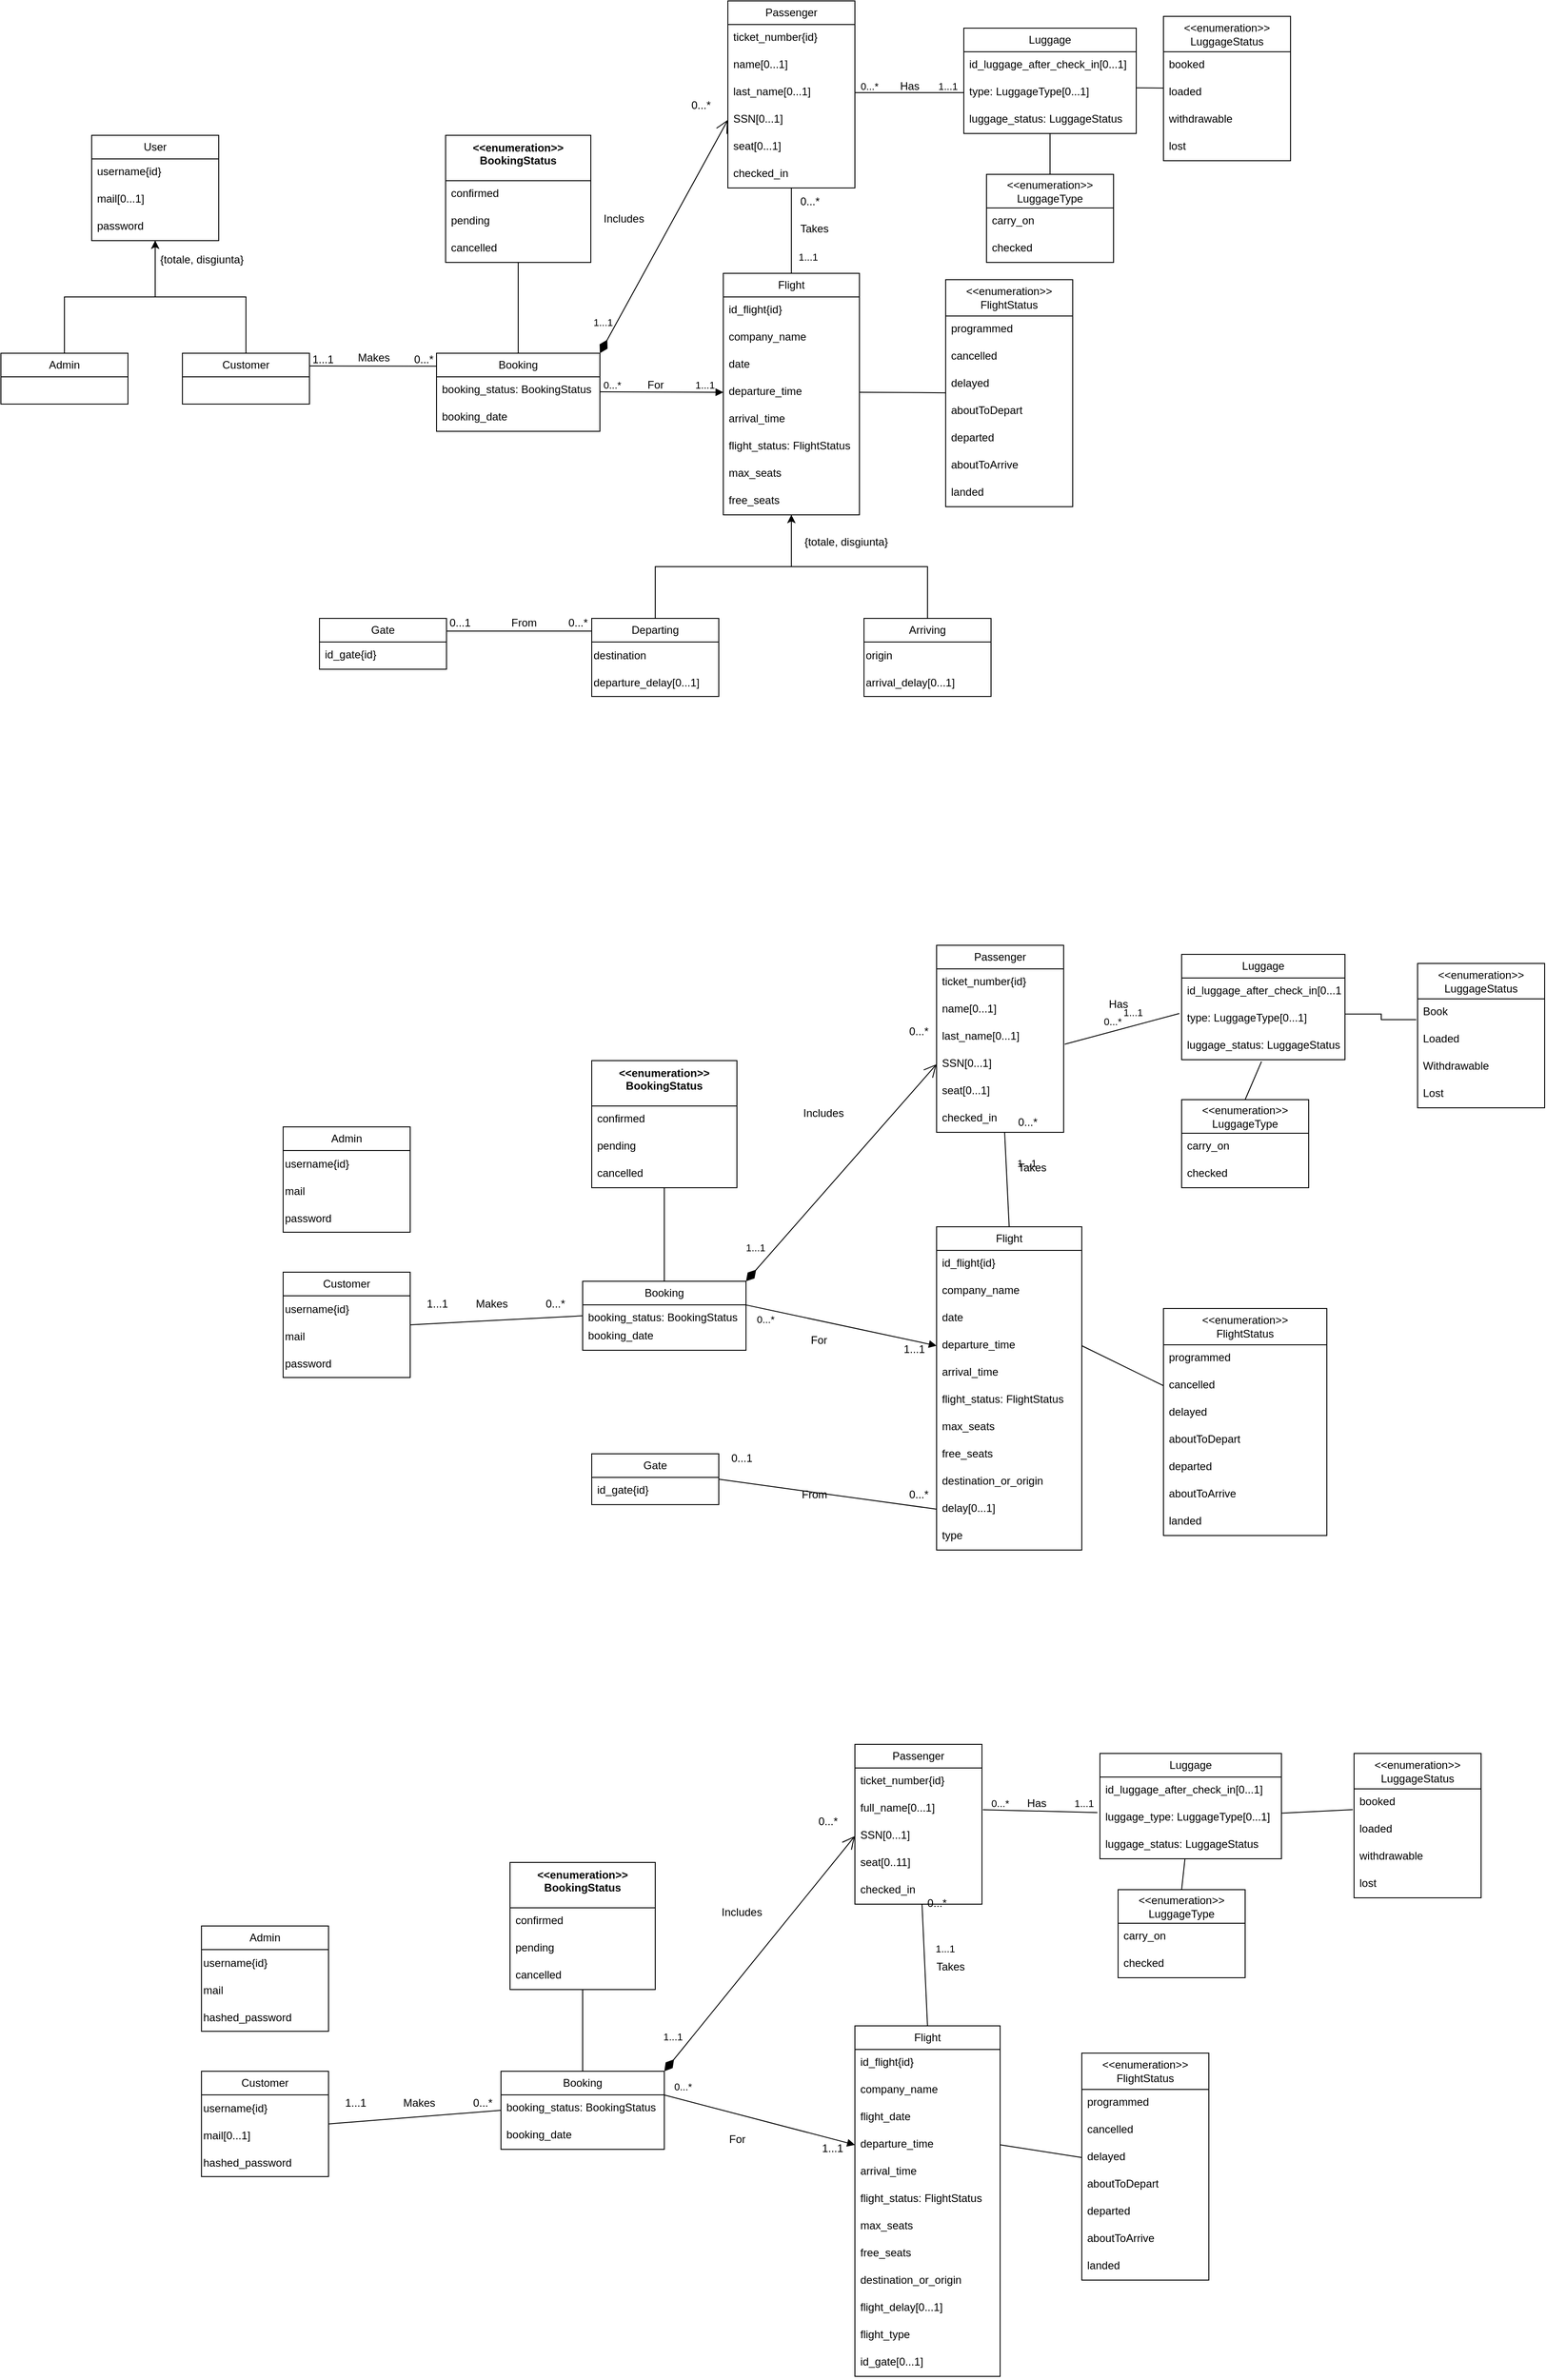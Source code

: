 <mxfile version="27.2.0">
  <diagram name="Pagina-1" id="j0DqfQUahqA1FoXbrVam">
    <mxGraphModel dx="2138" dy="1453" grid="1" gridSize="10" guides="1" tooltips="1" connect="1" arrows="1" fold="1" page="1" pageScale="1" pageWidth="1169" pageHeight="827" math="0" shadow="0">
      <root>
        <mxCell id="0" />
        <mxCell id="1" parent="0" />
        <mxCell id="zKXUlakBHKGw7IXt7YeS-2" value="User" style="swimlane;fontStyle=0;childLayout=stackLayout;horizontal=1;startSize=26;fillColor=none;horizontalStack=0;resizeParent=1;resizeParentMax=0;resizeLast=0;collapsible=1;marginBottom=0;whiteSpace=wrap;html=1;labelBackgroundColor=none;" parent="1" vertex="1">
          <mxGeometry x="-741" y="-32" width="140" height="116" as="geometry" />
        </mxCell>
        <mxCell id="zKXUlakBHKGw7IXt7YeS-3" value="&lt;div&gt;username{id}&lt;/div&gt;" style="text;strokeColor=none;fillColor=none;align=left;verticalAlign=top;spacingLeft=4;spacingRight=4;overflow=hidden;rotatable=0;points=[[0,0.5],[1,0.5]];portConstraint=eastwest;whiteSpace=wrap;html=1;labelBackgroundColor=none;" parent="zKXUlakBHKGw7IXt7YeS-2" vertex="1">
          <mxGeometry y="26" width="140" height="30" as="geometry" />
        </mxCell>
        <mxCell id="y5apXLOZBL3ZthfMlJ1x-1" value="mail[0...1]" style="text;strokeColor=none;fillColor=none;align=left;verticalAlign=top;spacingLeft=4;spacingRight=4;overflow=hidden;rotatable=0;points=[[0,0.5],[1,0.5]];portConstraint=eastwest;whiteSpace=wrap;html=1;labelBackgroundColor=none;" parent="zKXUlakBHKGw7IXt7YeS-2" vertex="1">
          <mxGeometry y="56" width="140" height="30" as="geometry" />
        </mxCell>
        <mxCell id="zKXUlakBHKGw7IXt7YeS-8" value="password" style="text;strokeColor=none;fillColor=none;align=left;verticalAlign=top;spacingLeft=4;spacingRight=4;overflow=hidden;rotatable=0;points=[[0,0.5],[1,0.5]];portConstraint=eastwest;whiteSpace=wrap;html=1;labelBackgroundColor=none;" parent="zKXUlakBHKGw7IXt7YeS-2" vertex="1">
          <mxGeometry y="86" width="140" height="30" as="geometry" />
        </mxCell>
        <mxCell id="zKXUlakBHKGw7IXt7YeS-14" style="edgeStyle=orthogonalEdgeStyle;rounded=0;orthogonalLoop=1;jettySize=auto;html=1;exitX=0.5;exitY=0;exitDx=0;exitDy=0;entryX=0.5;entryY=1;entryDx=0;entryDy=0;labelBackgroundColor=none;" parent="1" source="zKXUlakBHKGw7IXt7YeS-9" target="zKXUlakBHKGw7IXt7YeS-2" edge="1">
          <mxGeometry relative="1" as="geometry" />
        </mxCell>
        <mxCell id="zKXUlakBHKGw7IXt7YeS-9" value="Admin" style="swimlane;fontStyle=0;childLayout=stackLayout;horizontal=1;startSize=26;fillColor=none;horizontalStack=0;resizeParent=1;resizeParentMax=0;resizeLast=0;collapsible=1;marginBottom=0;whiteSpace=wrap;html=1;labelBackgroundColor=none;" parent="1" vertex="1">
          <mxGeometry x="-841" y="208" width="140" height="56" as="geometry" />
        </mxCell>
        <mxCell id="zKXUlakBHKGw7IXt7YeS-21" style="edgeStyle=orthogonalEdgeStyle;rounded=0;orthogonalLoop=1;jettySize=auto;html=1;exitX=0.5;exitY=0;exitDx=0;exitDy=0;entryX=0.5;entryY=1;entryDx=0;entryDy=0;labelBackgroundColor=none;" parent="1" source="zKXUlakBHKGw7IXt7YeS-15" target="zKXUlakBHKGw7IXt7YeS-2" edge="1">
          <mxGeometry relative="1" as="geometry" />
        </mxCell>
        <mxCell id="zKXUlakBHKGw7IXt7YeS-31" style="rounded=0;orthogonalLoop=1;jettySize=auto;html=1;endArrow=none;startFill=0;entryX=0;entryY=0.166;entryDx=0;entryDy=0;exitX=1;exitY=0.25;exitDx=0;exitDy=0;entryPerimeter=0;jumpStyle=none;labelBackgroundColor=none;" parent="1" source="zKXUlakBHKGw7IXt7YeS-15" target="zKXUlakBHKGw7IXt7YeS-22" edge="1">
          <mxGeometry relative="1" as="geometry">
            <mxPoint x="-491" y="251" as="sourcePoint" />
            <mxPoint x="-401" y="248" as="targetPoint" />
          </mxGeometry>
        </mxCell>
        <mxCell id="zKXUlakBHKGw7IXt7YeS-15" value="Customer" style="swimlane;fontStyle=0;childLayout=stackLayout;horizontal=1;startSize=26;fillColor=none;horizontalStack=0;resizeParent=1;resizeParentMax=0;resizeLast=0;collapsible=1;marginBottom=0;whiteSpace=wrap;html=1;labelBackgroundColor=none;" parent="1" vertex="1">
          <mxGeometry x="-641" y="208" width="140" height="56" as="geometry" />
        </mxCell>
        <mxCell id="zKXUlakBHKGw7IXt7YeS-30" style="rounded=0;orthogonalLoop=1;jettySize=auto;html=1;exitX=0.5;exitY=0;exitDx=0;exitDy=0;entryX=0.5;entryY=1;entryDx=0;entryDy=0;endArrow=none;startFill=0;labelBackgroundColor=none;" parent="1" source="zKXUlakBHKGw7IXt7YeS-22" target="zKXUlakBHKGw7IXt7YeS-26" edge="1">
          <mxGeometry relative="1" as="geometry" />
        </mxCell>
        <mxCell id="zKXUlakBHKGw7IXt7YeS-22" value="Booking" style="swimlane;fontStyle=0;childLayout=stackLayout;horizontal=1;startSize=26;fillColor=none;horizontalStack=0;resizeParent=1;resizeParentMax=0;resizeLast=0;collapsible=1;marginBottom=0;whiteSpace=wrap;html=1;labelBackgroundColor=none;" parent="1" vertex="1">
          <mxGeometry x="-361" y="208" width="180" height="86" as="geometry" />
        </mxCell>
        <mxCell id="zKXUlakBHKGw7IXt7YeS-23" value="booking_status: BookingStatus" style="text;strokeColor=none;fillColor=none;align=left;verticalAlign=top;spacingLeft=4;spacingRight=4;overflow=hidden;rotatable=0;points=[[0,0.5],[1,0.5]];portConstraint=eastwest;whiteSpace=wrap;html=1;labelBackgroundColor=none;" parent="zKXUlakBHKGw7IXt7YeS-22" vertex="1">
          <mxGeometry y="26" width="180" height="30" as="geometry" />
        </mxCell>
        <mxCell id="QVnueTWOnMPN7A6_Dv5s-1" value="booking_date" style="text;strokeColor=none;fillColor=none;align=left;verticalAlign=top;spacingLeft=4;spacingRight=4;overflow=hidden;rotatable=0;points=[[0,0.5],[1,0.5]];portConstraint=eastwest;whiteSpace=wrap;html=1;labelBackgroundColor=none;" parent="zKXUlakBHKGw7IXt7YeS-22" vertex="1">
          <mxGeometry y="56" width="180" height="30" as="geometry" />
        </mxCell>
        <mxCell id="zKXUlakBHKGw7IXt7YeS-26" value="&lt;div&gt;&amp;lt;&amp;lt;enumeration&amp;gt;&amp;gt;&lt;/div&gt;&lt;div&gt;BookingStatus&lt;/div&gt;" style="swimlane;fontStyle=1;align=center;verticalAlign=top;childLayout=stackLayout;horizontal=1;startSize=50;horizontalStack=0;resizeParent=1;resizeParentMax=0;resizeLast=0;collapsible=1;marginBottom=0;whiteSpace=wrap;html=1;labelBackgroundColor=none;fillColor=none;" parent="1" vertex="1">
          <mxGeometry x="-351" y="-32" width="160" height="140" as="geometry" />
        </mxCell>
        <mxCell id="zKXUlakBHKGw7IXt7YeS-27" value="confirmed" style="text;strokeColor=none;fillColor=none;align=left;verticalAlign=top;spacingLeft=4;spacingRight=4;overflow=hidden;rotatable=0;points=[[0,0.5],[1,0.5]];portConstraint=eastwest;whiteSpace=wrap;html=1;labelBackgroundColor=none;" parent="zKXUlakBHKGw7IXt7YeS-26" vertex="1">
          <mxGeometry y="50" width="160" height="30" as="geometry" />
        </mxCell>
        <mxCell id="oeEvjEDWZwadi100VNtw-4" value="pending" style="text;strokeColor=none;fillColor=none;align=left;verticalAlign=top;spacingLeft=4;spacingRight=4;overflow=hidden;rotatable=0;points=[[0,0.5],[1,0.5]];portConstraint=eastwest;whiteSpace=wrap;html=1;labelBackgroundColor=none;" parent="zKXUlakBHKGw7IXt7YeS-26" vertex="1">
          <mxGeometry y="80" width="160" height="30" as="geometry" />
        </mxCell>
        <mxCell id="oeEvjEDWZwadi100VNtw-3" value="cancelled" style="text;strokeColor=none;fillColor=none;align=left;verticalAlign=top;spacingLeft=4;spacingRight=4;overflow=hidden;rotatable=0;points=[[0,0.5],[1,0.5]];portConstraint=eastwest;whiteSpace=wrap;html=1;labelBackgroundColor=none;" parent="zKXUlakBHKGw7IXt7YeS-26" vertex="1">
          <mxGeometry y="110" width="160" height="30" as="geometry" />
        </mxCell>
        <mxCell id="zKXUlakBHKGw7IXt7YeS-32" value="1...1" style="text;strokeColor=none;align=center;fillColor=none;html=1;verticalAlign=middle;whiteSpace=wrap;rounded=0;labelBackgroundColor=none;" parent="1" vertex="1">
          <mxGeometry x="-501" y="200" width="30" height="30" as="geometry" />
        </mxCell>
        <mxCell id="zKXUlakBHKGw7IXt7YeS-33" value="0...*" style="text;strokeColor=none;align=center;fillColor=none;html=1;verticalAlign=middle;whiteSpace=wrap;rounded=0;labelBackgroundColor=none;" parent="1" vertex="1">
          <mxGeometry x="-390" y="200" width="30" height="30" as="geometry" />
        </mxCell>
        <mxCell id="zKXUlakBHKGw7IXt7YeS-35" value="Makes" style="text;strokeColor=none;align=center;fillColor=none;html=1;verticalAlign=middle;whiteSpace=wrap;rounded=0;labelBackgroundColor=none;" parent="1" vertex="1">
          <mxGeometry x="-460" y="198" width="60" height="30" as="geometry" />
        </mxCell>
        <mxCell id="zKXUlakBHKGw7IXt7YeS-37" value="Passenger" style="swimlane;fontStyle=0;childLayout=stackLayout;horizontal=1;startSize=26;fillColor=none;horizontalStack=0;resizeParent=1;resizeParentMax=0;resizeLast=0;collapsible=1;marginBottom=0;whiteSpace=wrap;html=1;labelBackgroundColor=none;" parent="1" vertex="1">
          <mxGeometry x="-40" y="-180" width="140" height="206" as="geometry" />
        </mxCell>
        <mxCell id="zKXUlakBHKGw7IXt7YeS-42" value="ticket_number{id}" style="text;strokeColor=none;fillColor=none;align=left;verticalAlign=top;spacingLeft=4;spacingRight=4;overflow=hidden;rotatable=0;points=[[0,0.5],[1,0.5]];portConstraint=eastwest;whiteSpace=wrap;html=1;labelBackgroundColor=none;" parent="zKXUlakBHKGw7IXt7YeS-37" vertex="1">
          <mxGeometry y="26" width="140" height="30" as="geometry" />
        </mxCell>
        <mxCell id="zKXUlakBHKGw7IXt7YeS-38" value="name[0...1]" style="text;strokeColor=none;fillColor=none;align=left;verticalAlign=top;spacingLeft=4;spacingRight=4;overflow=hidden;rotatable=0;points=[[0,0.5],[1,0.5]];portConstraint=eastwest;whiteSpace=wrap;html=1;labelBackgroundColor=none;" parent="zKXUlakBHKGw7IXt7YeS-37" vertex="1">
          <mxGeometry y="56" width="140" height="30" as="geometry" />
        </mxCell>
        <mxCell id="zKXUlakBHKGw7IXt7YeS-40" value="last_name[0...1]" style="text;strokeColor=none;fillColor=none;align=left;verticalAlign=top;spacingLeft=4;spacingRight=4;overflow=hidden;rotatable=0;points=[[0,0.5],[1,0.5]];portConstraint=eastwest;whiteSpace=wrap;html=1;labelBackgroundColor=none;" parent="zKXUlakBHKGw7IXt7YeS-37" vertex="1">
          <mxGeometry y="86" width="140" height="30" as="geometry" />
        </mxCell>
        <mxCell id="zKXUlakBHKGw7IXt7YeS-43" value="SSN[0...1]" style="text;strokeColor=none;fillColor=none;align=left;verticalAlign=top;spacingLeft=4;spacingRight=4;overflow=hidden;rotatable=0;points=[[0,0.5],[1,0.5]];portConstraint=eastwest;whiteSpace=wrap;html=1;labelBackgroundColor=none;" parent="zKXUlakBHKGw7IXt7YeS-37" vertex="1">
          <mxGeometry y="116" width="140" height="30" as="geometry" />
        </mxCell>
        <mxCell id="zKXUlakBHKGw7IXt7YeS-41" value="seat[0...1]" style="text;strokeColor=none;fillColor=none;align=left;verticalAlign=top;spacingLeft=4;spacingRight=4;overflow=hidden;rotatable=0;points=[[0,0.5],[1,0.5]];portConstraint=eastwest;whiteSpace=wrap;html=1;labelBackgroundColor=none;" parent="zKXUlakBHKGw7IXt7YeS-37" vertex="1">
          <mxGeometry y="146" width="140" height="30" as="geometry" />
        </mxCell>
        <mxCell id="dAcNSVarKXN09XArgPAQ-2" value="checked_in" style="text;strokeColor=none;fillColor=none;align=left;verticalAlign=top;spacingLeft=4;spacingRight=4;overflow=hidden;rotatable=0;points=[[0,0.5],[1,0.5]];portConstraint=eastwest;whiteSpace=wrap;html=1;labelBackgroundColor=none;" parent="zKXUlakBHKGw7IXt7YeS-37" vertex="1">
          <mxGeometry y="176" width="140" height="30" as="geometry" />
        </mxCell>
        <mxCell id="zKXUlakBHKGw7IXt7YeS-44" value="1...1" style="endArrow=open;html=1;endSize=12;startArrow=diamondThin;startSize=14;startFill=1;align=left;verticalAlign=bottom;rounded=0;entryX=0;entryY=0.5;entryDx=0;entryDy=0;exitX=1;exitY=0;exitDx=0;exitDy=0;labelBackgroundColor=none;" parent="1" source="zKXUlakBHKGw7IXt7YeS-22" target="zKXUlakBHKGw7IXt7YeS-43" edge="1">
          <mxGeometry x="-0.876" y="20" relative="1" as="geometry">
            <mxPoint x="-340" y="-44" as="sourcePoint" />
            <mxPoint x="-180" y="-44" as="targetPoint" />
            <mxPoint as="offset" />
          </mxGeometry>
        </mxCell>
        <mxCell id="zKXUlakBHKGw7IXt7YeS-45" value="0...*" style="text;html=1;align=center;verticalAlign=middle;resizable=0;points=[];autosize=1;strokeColor=none;fillColor=none;labelBackgroundColor=none;" parent="1" vertex="1">
          <mxGeometry x="-90" y="-80" width="40" height="30" as="geometry" />
        </mxCell>
        <mxCell id="zKXUlakBHKGw7IXt7YeS-46" value="Flight" style="swimlane;fontStyle=0;childLayout=stackLayout;horizontal=1;startSize=26;fillColor=none;horizontalStack=0;resizeParent=1;resizeParentMax=0;resizeLast=0;collapsible=1;marginBottom=0;whiteSpace=wrap;html=1;labelBackgroundColor=none;" parent="1" vertex="1">
          <mxGeometry x="-45" y="120" width="150" height="266" as="geometry" />
        </mxCell>
        <mxCell id="zKXUlakBHKGw7IXt7YeS-47" value="&lt;div&gt;id_flight&lt;span style=&quot;color: light-dark(rgb(0, 0, 0), rgb(255, 255, 255));&quot;&gt;{id}&lt;/span&gt;&lt;/div&gt;" style="text;strokeColor=none;fillColor=none;align=left;verticalAlign=top;spacingLeft=4;spacingRight=4;overflow=hidden;rotatable=0;points=[[0,0.5],[1,0.5]];portConstraint=eastwest;whiteSpace=wrap;html=1;labelBackgroundColor=none;" parent="zKXUlakBHKGw7IXt7YeS-46" vertex="1">
          <mxGeometry y="26" width="150" height="30" as="geometry" />
        </mxCell>
        <mxCell id="zKXUlakBHKGw7IXt7YeS-48" value="company_name" style="text;strokeColor=none;fillColor=none;align=left;verticalAlign=top;spacingLeft=4;spacingRight=4;overflow=hidden;rotatable=0;points=[[0,0.5],[1,0.5]];portConstraint=eastwest;whiteSpace=wrap;html=1;labelBackgroundColor=none;" parent="zKXUlakBHKGw7IXt7YeS-46" vertex="1">
          <mxGeometry y="56" width="150" height="30" as="geometry" />
        </mxCell>
        <mxCell id="zKXUlakBHKGw7IXt7YeS-49" value="date" style="text;strokeColor=none;fillColor=none;align=left;verticalAlign=top;spacingLeft=4;spacingRight=4;overflow=hidden;rotatable=0;points=[[0,0.5],[1,0.5]];portConstraint=eastwest;whiteSpace=wrap;html=1;labelBackgroundColor=none;" parent="zKXUlakBHKGw7IXt7YeS-46" vertex="1">
          <mxGeometry y="86" width="150" height="30" as="geometry" />
        </mxCell>
        <mxCell id="zKXUlakBHKGw7IXt7YeS-54" value="departure_time" style="text;strokeColor=none;fillColor=none;align=left;verticalAlign=top;spacingLeft=4;spacingRight=4;overflow=hidden;rotatable=0;points=[[0,0.5],[1,0.5]];portConstraint=eastwest;whiteSpace=wrap;html=1;labelBackgroundColor=none;" parent="zKXUlakBHKGw7IXt7YeS-46" vertex="1">
          <mxGeometry y="116" width="150" height="30" as="geometry" />
        </mxCell>
        <mxCell id="zKXUlakBHKGw7IXt7YeS-53" value="arrival_time" style="text;strokeColor=none;fillColor=none;align=left;verticalAlign=top;spacingLeft=4;spacingRight=4;overflow=hidden;rotatable=0;points=[[0,0.5],[1,0.5]];portConstraint=eastwest;whiteSpace=wrap;html=1;labelBackgroundColor=none;" parent="zKXUlakBHKGw7IXt7YeS-46" vertex="1">
          <mxGeometry y="146" width="150" height="30" as="geometry" />
        </mxCell>
        <mxCell id="zKXUlakBHKGw7IXt7YeS-52" value="flight_status: FlightStatus" style="text;strokeColor=none;fillColor=none;align=left;verticalAlign=top;spacingLeft=4;spacingRight=4;overflow=hidden;rotatable=0;points=[[0,0.5],[1,0.5]];portConstraint=eastwest;whiteSpace=wrap;html=1;labelBackgroundColor=none;" parent="zKXUlakBHKGw7IXt7YeS-46" vertex="1">
          <mxGeometry y="176" width="150" height="30" as="geometry" />
        </mxCell>
        <mxCell id="zKXUlakBHKGw7IXt7YeS-51" value="max_seats" style="text;strokeColor=none;fillColor=none;align=left;verticalAlign=top;spacingLeft=4;spacingRight=4;overflow=hidden;rotatable=0;points=[[0,0.5],[1,0.5]];portConstraint=eastwest;whiteSpace=wrap;html=1;labelBackgroundColor=none;" parent="zKXUlakBHKGw7IXt7YeS-46" vertex="1">
          <mxGeometry y="206" width="150" height="30" as="geometry" />
        </mxCell>
        <mxCell id="zKXUlakBHKGw7IXt7YeS-50" value="free_seats" style="text;strokeColor=none;fillColor=none;align=left;verticalAlign=top;spacingLeft=4;spacingRight=4;overflow=hidden;rotatable=0;points=[[0,0.5],[1,0.5]];portConstraint=eastwest;whiteSpace=wrap;html=1;labelBackgroundColor=none;" parent="zKXUlakBHKGw7IXt7YeS-46" vertex="1">
          <mxGeometry y="236" width="150" height="30" as="geometry" />
        </mxCell>
        <mxCell id="zKXUlakBHKGw7IXt7YeS-59" style="rounded=0;orthogonalLoop=1;jettySize=auto;html=1;exitX=1;exitY=0.5;exitDx=0;exitDy=0;endArrow=none;startFill=0;labelBackgroundColor=none;" parent="1" source="zKXUlakBHKGw7IXt7YeS-54" target="xyFh1tPfpbjRaV9S5I7g-10" edge="1">
          <mxGeometry relative="1" as="geometry">
            <mxPoint x="210" y="240" as="targetPoint" />
          </mxGeometry>
        </mxCell>
        <mxCell id="zKXUlakBHKGw7IXt7YeS-62" style="edgeStyle=orthogonalEdgeStyle;rounded=0;orthogonalLoop=1;jettySize=auto;html=1;exitX=0.5;exitY=0;exitDx=0;exitDy=0;entryX=0.5;entryY=1;entryDx=0;entryDy=0;labelBackgroundColor=none;" parent="1" source="zKXUlakBHKGw7IXt7YeS-63" target="zKXUlakBHKGw7IXt7YeS-46" edge="1">
          <mxGeometry relative="1" as="geometry">
            <mxPoint x="30" y="371" as="targetPoint" />
          </mxGeometry>
        </mxCell>
        <mxCell id="zKXUlakBHKGw7IXt7YeS-63" value="Departing" style="swimlane;fontStyle=0;childLayout=stackLayout;horizontal=1;startSize=26;fillColor=none;horizontalStack=0;resizeParent=1;resizeParentMax=0;resizeLast=0;collapsible=1;marginBottom=0;whiteSpace=wrap;html=1;labelBackgroundColor=none;" parent="1" vertex="1">
          <mxGeometry x="-190" y="500" width="140" height="86" as="geometry" />
        </mxCell>
        <mxCell id="zKXUlakBHKGw7IXt7YeS-68" value="&lt;div align=&quot;left&quot;&gt;destination&lt;/div&gt;" style="text;html=1;align=left;verticalAlign=middle;resizable=0;points=[];autosize=1;strokeColor=none;fillColor=none;labelBackgroundColor=none;" parent="zKXUlakBHKGw7IXt7YeS-63" vertex="1">
          <mxGeometry y="26" width="140" height="30" as="geometry" />
        </mxCell>
        <mxCell id="zKXUlakBHKGw7IXt7YeS-69" value="&lt;div&gt;departure_delay&lt;span style=&quot;text-wrap-mode: wrap; color: light-dark(rgb(0, 0, 0), rgb(255, 255, 255));&quot;&gt;[0...1]&lt;/span&gt;&lt;/div&gt;" style="text;html=1;align=left;verticalAlign=middle;resizable=0;points=[];autosize=1;strokeColor=none;fillColor=none;labelBackgroundColor=none;" parent="zKXUlakBHKGw7IXt7YeS-63" vertex="1">
          <mxGeometry y="56" width="140" height="30" as="geometry" />
        </mxCell>
        <mxCell id="zKXUlakBHKGw7IXt7YeS-64" style="edgeStyle=orthogonalEdgeStyle;rounded=0;orthogonalLoop=1;jettySize=auto;html=1;exitX=0.5;exitY=0;exitDx=0;exitDy=0;entryX=0.5;entryY=1;entryDx=0;entryDy=0;labelBackgroundColor=none;" parent="1" source="zKXUlakBHKGw7IXt7YeS-65" target="zKXUlakBHKGw7IXt7YeS-46" edge="1">
          <mxGeometry relative="1" as="geometry">
            <mxPoint x="40" y="371" as="targetPoint" />
          </mxGeometry>
        </mxCell>
        <mxCell id="zKXUlakBHKGw7IXt7YeS-65" value="Arriving" style="swimlane;fontStyle=0;childLayout=stackLayout;horizontal=1;startSize=26;fillColor=none;horizontalStack=0;resizeParent=1;resizeParentMax=0;resizeLast=0;collapsible=1;marginBottom=0;whiteSpace=wrap;html=1;labelBackgroundColor=none;" parent="1" vertex="1">
          <mxGeometry x="110" y="500" width="140" height="86" as="geometry" />
        </mxCell>
        <mxCell id="zKXUlakBHKGw7IXt7YeS-72" value="origin" style="text;html=1;align=left;verticalAlign=middle;resizable=0;points=[];autosize=1;strokeColor=none;fillColor=none;labelBackgroundColor=none;" parent="zKXUlakBHKGw7IXt7YeS-65" vertex="1">
          <mxGeometry y="26" width="140" height="30" as="geometry" />
        </mxCell>
        <mxCell id="zKXUlakBHKGw7IXt7YeS-73" value="arrival_delay&lt;span style=&quot;text-wrap-mode: wrap;&quot;&gt;[0...1]&lt;/span&gt;" style="text;html=1;align=left;verticalAlign=middle;resizable=0;points=[];autosize=1;strokeColor=none;fillColor=none;labelBackgroundColor=none;" parent="zKXUlakBHKGw7IXt7YeS-65" vertex="1">
          <mxGeometry y="56" width="140" height="30" as="geometry" />
        </mxCell>
        <mxCell id="zKXUlakBHKGw7IXt7YeS-66" value="{totale, disgiunta}" style="text;html=1;align=center;verticalAlign=middle;resizable=0;points=[];autosize=1;strokeColor=none;fillColor=none;labelBackgroundColor=none;" parent="1" vertex="1">
          <mxGeometry x="-680" y="90" width="120" height="30" as="geometry" />
        </mxCell>
        <mxCell id="zKXUlakBHKGw7IXt7YeS-67" value="{totale, disgiunta}" style="text;html=1;align=center;verticalAlign=middle;resizable=0;points=[];autosize=1;strokeColor=none;fillColor=none;labelBackgroundColor=none;" parent="1" vertex="1">
          <mxGeometry x="30" y="401" width="120" height="30" as="geometry" />
        </mxCell>
        <mxCell id="zKXUlakBHKGw7IXt7YeS-74" value="Gate" style="swimlane;fontStyle=0;childLayout=stackLayout;horizontal=1;startSize=26;fillColor=none;horizontalStack=0;resizeParent=1;resizeParentMax=0;resizeLast=0;collapsible=1;marginBottom=0;whiteSpace=wrap;html=1;labelBackgroundColor=none;" parent="1" vertex="1">
          <mxGeometry x="-490" y="500" width="140" height="56" as="geometry" />
        </mxCell>
        <mxCell id="zKXUlakBHKGw7IXt7YeS-75" value="id_gate{id}" style="text;strokeColor=none;fillColor=none;align=left;verticalAlign=top;spacingLeft=4;spacingRight=4;overflow=hidden;rotatable=0;points=[[0,0.5],[1,0.5]];portConstraint=eastwest;whiteSpace=wrap;html=1;labelBackgroundColor=none;" parent="zKXUlakBHKGw7IXt7YeS-74" vertex="1">
          <mxGeometry y="26" width="140" height="30" as="geometry" />
        </mxCell>
        <mxCell id="zKXUlakBHKGw7IXt7YeS-78" value="" style="html=1;verticalAlign=bottom;endArrow=none;curved=0;rounded=0;exitX=1;exitY=0.25;exitDx=0;exitDy=0;entryX=1;entryY=0.8;entryDx=0;entryDy=0;startFill=0;entryPerimeter=0;labelBackgroundColor=none;" parent="1" source="zKXUlakBHKGw7IXt7YeS-74" target="oeEvjEDWZwadi100VNtw-57" edge="1">
          <mxGeometry width="80" relative="1" as="geometry">
            <mxPoint x="-330" y="559.57" as="sourcePoint" />
            <mxPoint x="-250" y="559.57" as="targetPoint" />
          </mxGeometry>
        </mxCell>
        <mxCell id="zKXUlakBHKGw7IXt7YeS-81" value="" style="endArrow=none;endFill=1;html=1;align=left;verticalAlign=top;rounded=0;exitX=0.5;exitY=0;exitDx=0;exitDy=0;startFill=0;labelBackgroundColor=none;" parent="1" source="zKXUlakBHKGw7IXt7YeS-46" target="zKXUlakBHKGw7IXt7YeS-37" edge="1">
          <mxGeometry x="-0.47" y="-50" relative="1" as="geometry">
            <mxPoint x="-180" y="46" as="sourcePoint" />
            <mxPoint x="-20" y="46" as="targetPoint" />
            <mxPoint as="offset" />
          </mxGeometry>
        </mxCell>
        <mxCell id="zKXUlakBHKGw7IXt7YeS-82" value="1...1" style="edgeLabel;resizable=0;html=1;align=left;verticalAlign=bottom;labelBackgroundColor=none;" parent="zKXUlakBHKGw7IXt7YeS-81" connectable="0" vertex="1">
          <mxGeometry relative="1" as="geometry">
            <mxPoint x="6" y="37" as="offset" />
          </mxGeometry>
        </mxCell>
        <mxCell id="zKXUlakBHKGw7IXt7YeS-85" value="0...*" style="text;html=1;align=center;verticalAlign=middle;resizable=0;points=[];autosize=1;strokeColor=none;fillColor=none;labelBackgroundColor=none;" parent="1" vertex="1">
          <mxGeometry x="30" y="26" width="40" height="30" as="geometry" />
        </mxCell>
        <mxCell id="zKXUlakBHKGw7IXt7YeS-86" value="" style="endArrow=block;endFill=1;html=1;align=left;verticalAlign=top;rounded=0;exitX=1.001;exitY=0.552;exitDx=0;exitDy=0;labelBackgroundColor=none;entryX=0;entryY=0.5;entryDx=0;entryDy=0;exitPerimeter=0;" parent="1" source="zKXUlakBHKGw7IXt7YeS-23" target="zKXUlakBHKGw7IXt7YeS-54" edge="1">
          <mxGeometry x="-1" relative="1" as="geometry">
            <mxPoint x="-220" y="161" as="sourcePoint" />
            <mxPoint x="-50" y="230" as="targetPoint" />
          </mxGeometry>
        </mxCell>
        <mxCell id="zKXUlakBHKGw7IXt7YeS-87" value="0...*" style="edgeLabel;resizable=0;html=1;align=left;verticalAlign=bottom;labelBackgroundColor=none;" parent="zKXUlakBHKGw7IXt7YeS-86" connectable="0" vertex="1">
          <mxGeometry relative="1" as="geometry">
            <mxPoint x="-66" y="1" as="offset" />
          </mxGeometry>
        </mxCell>
        <mxCell id="oeEvjEDWZwadi100VNtw-1" value="" style="edgeStyle=none;curved=1;rounded=0;orthogonalLoop=1;jettySize=auto;html=1;fontSize=12;startSize=8;endSize=8;entryX=0.5;entryY=0;entryDx=0;entryDy=0;exitX=0.5;exitY=1;exitDx=0;exitDy=0;exitPerimeter=0;endArrow=none;startFill=0;labelBackgroundColor=none;" parent="1" source="zKXUlakBHKGw7IXt7YeS-89" target="zKXUlakBHKGw7IXt7YeS-107" edge="1">
          <mxGeometry relative="1" as="geometry">
            <mxPoint x="300.406" y="-33.0" as="sourcePoint" />
            <mxPoint x="320.002" y="104.5" as="targetPoint" />
          </mxGeometry>
        </mxCell>
        <mxCell id="zKXUlakBHKGw7IXt7YeS-93" value="" style="endArrow=none;html=1;rounded=0;exitX=1;exitY=0.5;exitDx=0;exitDy=0;labelBackgroundColor=none;entryX=0;entryY=0.5;entryDx=0;entryDy=0;" parent="1" source="zKXUlakBHKGw7IXt7YeS-40" target="zKXUlakBHKGw7IXt7YeS-91" edge="1">
          <mxGeometry relative="1" as="geometry">
            <mxPoint x="100" y="-33" as="sourcePoint" />
            <mxPoint x="200" y="-70" as="targetPoint" />
          </mxGeometry>
        </mxCell>
        <mxCell id="zKXUlakBHKGw7IXt7YeS-94" value="1...1" style="edgeLabel;resizable=0;html=1;align=left;verticalAlign=bottom;labelBackgroundColor=none;" parent="zKXUlakBHKGw7IXt7YeS-93" connectable="0" vertex="1">
          <mxGeometry relative="1" as="geometry">
            <mxPoint x="30" y="1" as="offset" />
          </mxGeometry>
        </mxCell>
        <mxCell id="zKXUlakBHKGw7IXt7YeS-95" value="0...*" style="edgeLabel;resizable=0;html=1;align=right;verticalAlign=bottom;labelBackgroundColor=none;" parent="zKXUlakBHKGw7IXt7YeS-93" connectable="0" vertex="1">
          <mxGeometry relative="1" as="geometry">
            <mxPoint x="-34" y="1" as="offset" />
          </mxGeometry>
        </mxCell>
        <mxCell id="zKXUlakBHKGw7IXt7YeS-98" value="For" style="text;html=1;align=center;verticalAlign=middle;resizable=0;points=[];autosize=1;strokeColor=none;fillColor=none;labelBackgroundColor=none;" parent="1" vertex="1">
          <mxGeometry x="-140" y="228" width="40" height="30" as="geometry" />
        </mxCell>
        <mxCell id="zKXUlakBHKGw7IXt7YeS-99" value="From" style="text;html=1;align=center;verticalAlign=middle;resizable=0;points=[];autosize=1;strokeColor=none;fillColor=none;labelBackgroundColor=none;" parent="1" vertex="1">
          <mxGeometry x="-290" y="490" width="50" height="30" as="geometry" />
        </mxCell>
        <mxCell id="zKXUlakBHKGw7IXt7YeS-100" value="Takes" style="text;html=1;align=center;verticalAlign=middle;resizable=0;points=[];autosize=1;strokeColor=none;fillColor=none;labelBackgroundColor=none;" parent="1" vertex="1">
          <mxGeometry x="30" y="56" width="50" height="30" as="geometry" />
        </mxCell>
        <mxCell id="zKXUlakBHKGw7IXt7YeS-101" value="Has" style="text;html=1;align=center;verticalAlign=middle;resizable=0;points=[];autosize=1;strokeColor=none;fillColor=none;labelBackgroundColor=none;" parent="1" vertex="1">
          <mxGeometry x="140" y="-101.5" width="40" height="30" as="geometry" />
        </mxCell>
        <mxCell id="zKXUlakBHKGw7IXt7YeS-102" value="Includes" style="text;html=1;align=center;verticalAlign=middle;resizable=0;points=[];autosize=1;strokeColor=none;fillColor=none;labelBackgroundColor=none;" parent="1" vertex="1">
          <mxGeometry x="-190" y="44.5" width="70" height="30" as="geometry" />
        </mxCell>
        <mxCell id="zKXUlakBHKGw7IXt7YeS-103" value="&amp;lt;&amp;lt;enumeration&amp;gt;&amp;gt;&lt;br&gt;LuggageStatus" style="swimlane;fontStyle=0;childLayout=stackLayout;horizontal=1;startSize=39;fillColor=none;horizontalStack=0;resizeParent=1;resizeParentMax=0;resizeLast=0;collapsible=1;marginBottom=0;whiteSpace=wrap;html=1;labelBackgroundColor=none;" parent="1" vertex="1">
          <mxGeometry x="440" y="-163" width="140" height="159" as="geometry" />
        </mxCell>
        <mxCell id="zKXUlakBHKGw7IXt7YeS-104" value="booked" style="text;strokeColor=none;fillColor=none;align=left;verticalAlign=top;spacingLeft=4;spacingRight=4;overflow=hidden;rotatable=0;points=[[0,0.5],[1,0.5]];portConstraint=eastwest;whiteSpace=wrap;html=1;labelBackgroundColor=none;" parent="zKXUlakBHKGw7IXt7YeS-103" vertex="1">
          <mxGeometry y="39" width="140" height="30" as="geometry" />
        </mxCell>
        <mxCell id="zKXUlakBHKGw7IXt7YeS-105" value="loaded" style="text;strokeColor=none;fillColor=none;align=left;verticalAlign=top;spacingLeft=4;spacingRight=4;overflow=hidden;rotatable=0;points=[[0,0.5],[1,0.5]];portConstraint=eastwest;whiteSpace=wrap;html=1;labelBackgroundColor=none;" parent="zKXUlakBHKGw7IXt7YeS-103" vertex="1">
          <mxGeometry y="69" width="140" height="30" as="geometry" />
        </mxCell>
        <mxCell id="zKXUlakBHKGw7IXt7YeS-106" value="withdrawable" style="text;strokeColor=none;fillColor=none;align=left;verticalAlign=top;spacingLeft=4;spacingRight=4;overflow=hidden;rotatable=0;points=[[0,0.5],[1,0.5]];portConstraint=eastwest;whiteSpace=wrap;html=1;labelBackgroundColor=none;" parent="zKXUlakBHKGw7IXt7YeS-103" vertex="1">
          <mxGeometry y="99" width="140" height="30" as="geometry" />
        </mxCell>
        <mxCell id="zKXUlakBHKGw7IXt7YeS-111" value="lost" style="text;strokeColor=none;fillColor=none;align=left;verticalAlign=top;spacingLeft=4;spacingRight=4;overflow=hidden;rotatable=0;points=[[0,0.5],[1,0.5]];portConstraint=eastwest;whiteSpace=wrap;html=1;labelBackgroundColor=none;" parent="zKXUlakBHKGw7IXt7YeS-103" vertex="1">
          <mxGeometry y="129" width="140" height="30" as="geometry" />
        </mxCell>
        <mxCell id="zKXUlakBHKGw7IXt7YeS-107" value="&lt;div&gt;&amp;lt;&amp;lt;enumeration&amp;gt;&amp;gt;&lt;/div&gt;&lt;div&gt;LuggageType&lt;/div&gt;" style="swimlane;fontStyle=0;childLayout=stackLayout;horizontal=1;startSize=37;fillColor=none;horizontalStack=0;resizeParent=1;resizeParentMax=0;resizeLast=0;collapsible=1;marginBottom=0;whiteSpace=wrap;html=1;labelBackgroundColor=none;" parent="1" vertex="1">
          <mxGeometry x="245" y="11" width="140" height="97" as="geometry" />
        </mxCell>
        <mxCell id="zKXUlakBHKGw7IXt7YeS-108" value="carry_on" style="text;strokeColor=none;fillColor=none;align=left;verticalAlign=top;spacingLeft=4;spacingRight=4;overflow=hidden;rotatable=0;points=[[0,0.5],[1,0.5]];portConstraint=eastwest;whiteSpace=wrap;html=1;labelBackgroundColor=none;" parent="zKXUlakBHKGw7IXt7YeS-107" vertex="1">
          <mxGeometry y="37" width="140" height="30" as="geometry" />
        </mxCell>
        <mxCell id="zKXUlakBHKGw7IXt7YeS-109" value="checked" style="text;strokeColor=none;fillColor=none;align=left;verticalAlign=top;spacingLeft=4;spacingRight=4;overflow=hidden;rotatable=0;points=[[0,0.5],[1,0.5]];portConstraint=eastwest;whiteSpace=wrap;html=1;labelBackgroundColor=none;" parent="zKXUlakBHKGw7IXt7YeS-107" vertex="1">
          <mxGeometry y="67" width="140" height="30" as="geometry" />
        </mxCell>
        <mxCell id="zKXUlakBHKGw7IXt7YeS-112" value="" style="endArrow=none;html=1;rounded=0;entryX=0;entryY=0.333;entryDx=0;entryDy=0;exitX=1.003;exitY=0.323;exitDx=0;exitDy=0;exitPerimeter=0;entryPerimeter=0;labelBackgroundColor=none;" parent="1" source="zKXUlakBHKGw7IXt7YeS-91" target="zKXUlakBHKGw7IXt7YeS-105" edge="1">
          <mxGeometry relative="1" as="geometry">
            <mxPoint x="220" y="-59" as="sourcePoint" />
            <mxPoint x="380" y="-59" as="targetPoint" />
          </mxGeometry>
        </mxCell>
        <mxCell id="zKXUlakBHKGw7IXt7YeS-126" value="Admin" style="swimlane;fontStyle=0;childLayout=stackLayout;horizontal=1;startSize=26;fillColor=none;horizontalStack=0;resizeParent=1;resizeParentMax=0;resizeLast=0;collapsible=1;marginBottom=0;whiteSpace=wrap;html=1;align=center;labelBackgroundColor=none;" parent="1" vertex="1">
          <mxGeometry x="-530" y="1060" width="140" height="116" as="geometry" />
        </mxCell>
        <mxCell id="zKXUlakBHKGw7IXt7YeS-206" value="&lt;div&gt;username&lt;span style=&quot;text-wrap-mode: wrap; color: light-dark(rgb(0, 0, 0), rgb(255, 255, 255));&quot;&gt;{id}&lt;/span&gt;&lt;/div&gt;" style="text;html=1;align=left;verticalAlign=middle;resizable=0;points=[];autosize=1;strokeColor=none;fillColor=none;labelBackgroundColor=none;" parent="zKXUlakBHKGw7IXt7YeS-126" vertex="1">
          <mxGeometry y="26" width="140" height="30" as="geometry" />
        </mxCell>
        <mxCell id="y5apXLOZBL3ZthfMlJ1x-2" value="mail" style="text;html=1;align=left;verticalAlign=middle;resizable=0;points=[];autosize=1;strokeColor=none;fillColor=none;labelBackgroundColor=none;" parent="zKXUlakBHKGw7IXt7YeS-126" vertex="1">
          <mxGeometry y="56" width="140" height="30" as="geometry" />
        </mxCell>
        <mxCell id="zKXUlakBHKGw7IXt7YeS-207" value="password" style="text;html=1;align=left;verticalAlign=middle;resizable=0;points=[];autosize=1;strokeColor=none;fillColor=none;labelBackgroundColor=none;" parent="zKXUlakBHKGw7IXt7YeS-126" vertex="1">
          <mxGeometry y="86" width="140" height="30" as="geometry" />
        </mxCell>
        <mxCell id="zKXUlakBHKGw7IXt7YeS-128" style="rounded=0;orthogonalLoop=1;jettySize=auto;html=1;exitX=1;exitY=0.5;exitDx=0;exitDy=0;entryX=0;entryY=0.5;entryDx=0;entryDy=0;endArrow=none;startFill=0;labelBackgroundColor=none;" parent="1" source="zKXUlakBHKGw7IXt7YeS-129" target="zKXUlakBHKGw7IXt7YeS-131" edge="1">
          <mxGeometry relative="1" as="geometry" />
        </mxCell>
        <mxCell id="zKXUlakBHKGw7IXt7YeS-129" value="Customer" style="swimlane;fontStyle=0;childLayout=stackLayout;horizontal=1;startSize=26;fillColor=none;horizontalStack=0;resizeParent=1;resizeParentMax=0;resizeLast=0;collapsible=1;marginBottom=0;whiteSpace=wrap;html=1;labelBackgroundColor=none;" parent="1" vertex="1">
          <mxGeometry x="-530" y="1220" width="140" height="116" as="geometry" />
        </mxCell>
        <mxCell id="zKXUlakBHKGw7IXt7YeS-208" value="username&lt;span style=&quot;text-wrap-mode: wrap;&quot;&gt;{id}&lt;/span&gt;" style="text;html=1;align=left;verticalAlign=middle;resizable=0;points=[];autosize=1;strokeColor=none;fillColor=none;labelBackgroundColor=none;" parent="zKXUlakBHKGw7IXt7YeS-129" vertex="1">
          <mxGeometry y="26" width="140" height="30" as="geometry" />
        </mxCell>
        <mxCell id="y5apXLOZBL3ZthfMlJ1x-3" value="mail" style="text;html=1;align=left;verticalAlign=middle;resizable=0;points=[];autosize=1;strokeColor=none;fillColor=none;labelBackgroundColor=none;" parent="zKXUlakBHKGw7IXt7YeS-129" vertex="1">
          <mxGeometry y="56" width="140" height="30" as="geometry" />
        </mxCell>
        <mxCell id="zKXUlakBHKGw7IXt7YeS-209" value="password" style="text;html=1;align=left;verticalAlign=middle;resizable=0;points=[];autosize=1;strokeColor=none;fillColor=none;labelBackgroundColor=none;" parent="zKXUlakBHKGw7IXt7YeS-129" vertex="1">
          <mxGeometry y="86" width="140" height="30" as="geometry" />
        </mxCell>
        <mxCell id="zKXUlakBHKGw7IXt7YeS-130" style="rounded=0;orthogonalLoop=1;jettySize=auto;html=1;exitX=0.5;exitY=0;exitDx=0;exitDy=0;endArrow=none;startFill=0;entryX=0.5;entryY=1;entryDx=0;entryDy=0;labelBackgroundColor=none;" parent="1" source="zKXUlakBHKGw7IXt7YeS-131" target="oeEvjEDWZwadi100VNtw-45" edge="1">
          <mxGeometry relative="1" as="geometry">
            <mxPoint x="-130" y="1160" as="targetPoint" />
          </mxGeometry>
        </mxCell>
        <mxCell id="zKXUlakBHKGw7IXt7YeS-131" value="Booking" style="swimlane;fontStyle=0;childLayout=stackLayout;horizontal=1;startSize=26;fillColor=none;horizontalStack=0;resizeParent=1;resizeParentMax=0;resizeLast=0;collapsible=1;marginBottom=0;whiteSpace=wrap;html=1;labelBackgroundColor=none;" parent="1" vertex="1">
          <mxGeometry x="-200" y="1230" width="180" height="76" as="geometry" />
        </mxCell>
        <mxCell id="zKXUlakBHKGw7IXt7YeS-132" value="booking_status: BookingStatus" style="text;strokeColor=none;fillColor=none;align=left;verticalAlign=top;spacingLeft=4;spacingRight=4;overflow=hidden;rotatable=0;points=[[0,0.5],[1,0.5]];portConstraint=eastwest;whiteSpace=wrap;html=1;labelBackgroundColor=none;" parent="zKXUlakBHKGw7IXt7YeS-131" vertex="1">
          <mxGeometry y="26" width="180" height="20" as="geometry" />
        </mxCell>
        <mxCell id="QVnueTWOnMPN7A6_Dv5s-2" value="booking_date" style="text;strokeColor=none;fillColor=none;align=left;verticalAlign=top;spacingLeft=4;spacingRight=4;overflow=hidden;rotatable=0;points=[[0,0.5],[1,0.5]];portConstraint=eastwest;whiteSpace=wrap;html=1;labelBackgroundColor=none;" parent="zKXUlakBHKGw7IXt7YeS-131" vertex="1">
          <mxGeometry y="46" width="180" height="30" as="geometry" />
        </mxCell>
        <mxCell id="zKXUlakBHKGw7IXt7YeS-135" value="1...1" style="text;strokeColor=none;align=center;fillColor=none;html=1;verticalAlign=middle;whiteSpace=wrap;rounded=0;labelBackgroundColor=none;" parent="1" vertex="1">
          <mxGeometry x="-390" y="1240" width="60" height="30" as="geometry" />
        </mxCell>
        <mxCell id="zKXUlakBHKGw7IXt7YeS-136" value="0...*" style="text;strokeColor=none;align=center;fillColor=none;html=1;verticalAlign=middle;whiteSpace=wrap;rounded=0;labelBackgroundColor=none;" parent="1" vertex="1">
          <mxGeometry x="-260" y="1240" width="60" height="30" as="geometry" />
        </mxCell>
        <mxCell id="zKXUlakBHKGw7IXt7YeS-137" value="Makes" style="text;strokeColor=none;align=center;fillColor=none;html=1;verticalAlign=middle;whiteSpace=wrap;rounded=0;labelBackgroundColor=none;" parent="1" vertex="1">
          <mxGeometry x="-330" y="1240" width="60" height="30" as="geometry" />
        </mxCell>
        <mxCell id="zKXUlakBHKGw7IXt7YeS-138" value="Passenger" style="swimlane;fontStyle=0;childLayout=stackLayout;horizontal=1;startSize=26;fillColor=none;horizontalStack=0;resizeParent=1;resizeParentMax=0;resizeLast=0;collapsible=1;marginBottom=0;whiteSpace=wrap;html=1;labelBackgroundColor=none;" parent="1" vertex="1">
          <mxGeometry x="190" y="860" width="140" height="206" as="geometry" />
        </mxCell>
        <mxCell id="zKXUlakBHKGw7IXt7YeS-142" value="ticket_number{id}" style="text;strokeColor=none;fillColor=none;align=left;verticalAlign=top;spacingLeft=4;spacingRight=4;overflow=hidden;rotatable=0;points=[[0,0.5],[1,0.5]];portConstraint=eastwest;whiteSpace=wrap;html=1;labelBackgroundColor=none;" parent="zKXUlakBHKGw7IXt7YeS-138" vertex="1">
          <mxGeometry y="26" width="140" height="30" as="geometry" />
        </mxCell>
        <mxCell id="zKXUlakBHKGw7IXt7YeS-139" value="name[0...1]" style="text;strokeColor=none;fillColor=none;align=left;verticalAlign=top;spacingLeft=4;spacingRight=4;overflow=hidden;rotatable=0;points=[[0,0.5],[1,0.5]];portConstraint=eastwest;whiteSpace=wrap;html=1;labelBackgroundColor=none;" parent="zKXUlakBHKGw7IXt7YeS-138" vertex="1">
          <mxGeometry y="56" width="140" height="30" as="geometry" />
        </mxCell>
        <mxCell id="zKXUlakBHKGw7IXt7YeS-140" value="last_name[0...1]" style="text;strokeColor=none;fillColor=none;align=left;verticalAlign=top;spacingLeft=4;spacingRight=4;overflow=hidden;rotatable=0;points=[[0,0.5],[1,0.5]];portConstraint=eastwest;whiteSpace=wrap;html=1;labelBackgroundColor=none;" parent="zKXUlakBHKGw7IXt7YeS-138" vertex="1">
          <mxGeometry y="86" width="140" height="30" as="geometry" />
        </mxCell>
        <mxCell id="zKXUlakBHKGw7IXt7YeS-141" value="SSN[0...1]" style="text;strokeColor=none;fillColor=none;align=left;verticalAlign=top;spacingLeft=4;spacingRight=4;overflow=hidden;rotatable=0;points=[[0,0.5],[1,0.5]];portConstraint=eastwest;whiteSpace=wrap;html=1;labelBackgroundColor=none;" parent="zKXUlakBHKGw7IXt7YeS-138" vertex="1">
          <mxGeometry y="116" width="140" height="30" as="geometry" />
        </mxCell>
        <mxCell id="zKXUlakBHKGw7IXt7YeS-143" value="seat[0...1]" style="text;strokeColor=none;fillColor=none;align=left;verticalAlign=top;spacingLeft=4;spacingRight=4;overflow=hidden;rotatable=0;points=[[0,0.5],[1,0.5]];portConstraint=eastwest;whiteSpace=wrap;html=1;labelBackgroundColor=none;" parent="zKXUlakBHKGw7IXt7YeS-138" vertex="1">
          <mxGeometry y="146" width="140" height="30" as="geometry" />
        </mxCell>
        <mxCell id="dAcNSVarKXN09XArgPAQ-3" value="checked_in" style="text;strokeColor=none;fillColor=none;align=left;verticalAlign=top;spacingLeft=4;spacingRight=4;overflow=hidden;rotatable=0;points=[[0,0.5],[1,0.5]];portConstraint=eastwest;whiteSpace=wrap;html=1;labelBackgroundColor=none;" parent="zKXUlakBHKGw7IXt7YeS-138" vertex="1">
          <mxGeometry y="176" width="140" height="30" as="geometry" />
        </mxCell>
        <mxCell id="zKXUlakBHKGw7IXt7YeS-144" value="1...1" style="endArrow=open;html=1;endSize=12;startArrow=diamondThin;startSize=14;startFill=1;align=left;verticalAlign=bottom;rounded=0;entryX=0;entryY=0.5;entryDx=0;entryDy=0;exitX=1;exitY=0;exitDx=0;exitDy=0;labelBackgroundColor=none;" parent="1" source="zKXUlakBHKGw7IXt7YeS-131" target="zKXUlakBHKGw7IXt7YeS-141" edge="1">
          <mxGeometry x="-0.876" y="20" relative="1" as="geometry">
            <mxPoint x="-110" y="1007" as="sourcePoint" />
            <mxPoint x="50" y="1007" as="targetPoint" />
            <mxPoint as="offset" />
          </mxGeometry>
        </mxCell>
        <mxCell id="zKXUlakBHKGw7IXt7YeS-145" value="0...*" style="text;html=1;align=center;verticalAlign=middle;resizable=0;points=[];autosize=1;strokeColor=none;fillColor=none;labelBackgroundColor=none;" parent="1" vertex="1">
          <mxGeometry x="150" y="940" width="40" height="30" as="geometry" />
        </mxCell>
        <mxCell id="zKXUlakBHKGw7IXt7YeS-146" value="Flight" style="swimlane;fontStyle=0;childLayout=stackLayout;horizontal=1;startSize=26;fillColor=none;horizontalStack=0;resizeParent=1;resizeParentMax=0;resizeLast=0;collapsible=1;marginBottom=0;whiteSpace=wrap;html=1;labelBackgroundColor=none;" parent="1" vertex="1">
          <mxGeometry x="190" y="1170" width="160" height="356" as="geometry" />
        </mxCell>
        <mxCell id="zKXUlakBHKGw7IXt7YeS-147" value="&lt;div&gt;id_flight&lt;span style=&quot;color: light-dark(rgb(0, 0, 0), rgb(255, 255, 255));&quot;&gt;{id}&lt;/span&gt;&lt;/div&gt;" style="text;strokeColor=none;fillColor=none;align=left;verticalAlign=top;spacingLeft=4;spacingRight=4;overflow=hidden;rotatable=0;points=[[0,0.5],[1,0.5]];portConstraint=eastwest;whiteSpace=wrap;html=1;labelBackgroundColor=none;" parent="zKXUlakBHKGw7IXt7YeS-146" vertex="1">
          <mxGeometry y="26" width="160" height="30" as="geometry" />
        </mxCell>
        <mxCell id="zKXUlakBHKGw7IXt7YeS-148" value="company_name" style="text;strokeColor=none;fillColor=none;align=left;verticalAlign=top;spacingLeft=4;spacingRight=4;overflow=hidden;rotatable=0;points=[[0,0.5],[1,0.5]];portConstraint=eastwest;whiteSpace=wrap;html=1;labelBackgroundColor=none;" parent="zKXUlakBHKGw7IXt7YeS-146" vertex="1">
          <mxGeometry y="56" width="160" height="30" as="geometry" />
        </mxCell>
        <mxCell id="zKXUlakBHKGw7IXt7YeS-149" value="date" style="text;strokeColor=none;fillColor=none;align=left;verticalAlign=top;spacingLeft=4;spacingRight=4;overflow=hidden;rotatable=0;points=[[0,0.5],[1,0.5]];portConstraint=eastwest;whiteSpace=wrap;html=1;labelBackgroundColor=none;" parent="zKXUlakBHKGw7IXt7YeS-146" vertex="1">
          <mxGeometry y="86" width="160" height="30" as="geometry" />
        </mxCell>
        <mxCell id="zKXUlakBHKGw7IXt7YeS-150" value="departure_time" style="text;strokeColor=none;fillColor=none;align=left;verticalAlign=top;spacingLeft=4;spacingRight=4;overflow=hidden;rotatable=0;points=[[0,0.5],[1,0.5]];portConstraint=eastwest;whiteSpace=wrap;html=1;labelBackgroundColor=none;" parent="zKXUlakBHKGw7IXt7YeS-146" vertex="1">
          <mxGeometry y="116" width="160" height="30" as="geometry" />
        </mxCell>
        <mxCell id="zKXUlakBHKGw7IXt7YeS-151" value="arrival_time" style="text;strokeColor=none;fillColor=none;align=left;verticalAlign=top;spacingLeft=4;spacingRight=4;overflow=hidden;rotatable=0;points=[[0,0.5],[1,0.5]];portConstraint=eastwest;whiteSpace=wrap;html=1;labelBackgroundColor=none;" parent="zKXUlakBHKGw7IXt7YeS-146" vertex="1">
          <mxGeometry y="146" width="160" height="30" as="geometry" />
        </mxCell>
        <mxCell id="zKXUlakBHKGw7IXt7YeS-152" value="flight_status: FlightStatus" style="text;strokeColor=none;fillColor=none;align=left;verticalAlign=top;spacingLeft=4;spacingRight=4;overflow=hidden;rotatable=0;points=[[0,0.5],[1,0.5]];portConstraint=eastwest;whiteSpace=wrap;html=1;labelBackgroundColor=none;" parent="zKXUlakBHKGw7IXt7YeS-146" vertex="1">
          <mxGeometry y="176" width="160" height="30" as="geometry" />
        </mxCell>
        <mxCell id="zKXUlakBHKGw7IXt7YeS-153" value="max_seats" style="text;strokeColor=none;fillColor=none;align=left;verticalAlign=top;spacingLeft=4;spacingRight=4;overflow=hidden;rotatable=0;points=[[0,0.5],[1,0.5]];portConstraint=eastwest;whiteSpace=wrap;html=1;labelBackgroundColor=none;" parent="zKXUlakBHKGw7IXt7YeS-146" vertex="1">
          <mxGeometry y="206" width="160" height="30" as="geometry" />
        </mxCell>
        <mxCell id="zKXUlakBHKGw7IXt7YeS-154" value="free_seats" style="text;strokeColor=none;fillColor=none;align=left;verticalAlign=top;spacingLeft=4;spacingRight=4;overflow=hidden;rotatable=0;points=[[0,0.5],[1,0.5]];portConstraint=eastwest;whiteSpace=wrap;html=1;labelBackgroundColor=none;" parent="zKXUlakBHKGw7IXt7YeS-146" vertex="1">
          <mxGeometry y="236" width="160" height="30" as="geometry" />
        </mxCell>
        <mxCell id="zKXUlakBHKGw7IXt7YeS-212" value="destination_or_origin" style="text;strokeColor=none;fillColor=none;align=left;verticalAlign=top;spacingLeft=4;spacingRight=4;overflow=hidden;rotatable=0;points=[[0,0.5],[1,0.5]];portConstraint=eastwest;whiteSpace=wrap;html=1;labelBackgroundColor=none;" parent="zKXUlakBHKGw7IXt7YeS-146" vertex="1">
          <mxGeometry y="266" width="160" height="30" as="geometry" />
        </mxCell>
        <mxCell id="zKXUlakBHKGw7IXt7YeS-211" value="delay[0...1]" style="text;strokeColor=none;fillColor=none;align=left;verticalAlign=top;spacingLeft=4;spacingRight=4;overflow=hidden;rotatable=0;points=[[0,0.5],[1,0.5]];portConstraint=eastwest;whiteSpace=wrap;html=1;labelBackgroundColor=none;" parent="zKXUlakBHKGw7IXt7YeS-146" vertex="1">
          <mxGeometry y="296" width="160" height="30" as="geometry" />
        </mxCell>
        <mxCell id="zKXUlakBHKGw7IXt7YeS-210" value="type" style="text;strokeColor=none;fillColor=none;align=left;verticalAlign=top;spacingLeft=4;spacingRight=4;overflow=hidden;rotatable=0;points=[[0,0.5],[1,0.5]];portConstraint=eastwest;whiteSpace=wrap;html=1;labelBackgroundColor=none;" parent="zKXUlakBHKGw7IXt7YeS-146" vertex="1">
          <mxGeometry y="326" width="160" height="30" as="geometry" />
        </mxCell>
        <mxCell id="zKXUlakBHKGw7IXt7YeS-161" style="rounded=0;orthogonalLoop=1;jettySize=auto;html=1;exitX=1;exitY=0.5;exitDx=0;exitDy=0;endArrow=none;startFill=0;entryX=0;entryY=0.5;entryDx=0;entryDy=0;labelBackgroundColor=none;" parent="1" source="zKXUlakBHKGw7IXt7YeS-150" target="oeEvjEDWZwadi100VNtw-7" edge="1">
          <mxGeometry relative="1" as="geometry">
            <mxPoint x="440" y="1305" as="targetPoint" />
          </mxGeometry>
        </mxCell>
        <mxCell id="zKXUlakBHKGw7IXt7YeS-172" value="Gate" style="swimlane;fontStyle=0;childLayout=stackLayout;horizontal=1;startSize=26;fillColor=none;horizontalStack=0;resizeParent=1;resizeParentMax=0;resizeLast=0;collapsible=1;marginBottom=0;whiteSpace=wrap;html=1;labelBackgroundColor=none;" parent="1" vertex="1">
          <mxGeometry x="-190" y="1420" width="140" height="56" as="geometry" />
        </mxCell>
        <mxCell id="zKXUlakBHKGw7IXt7YeS-173" value="id_gate{id}" style="text;strokeColor=none;fillColor=none;align=left;verticalAlign=top;spacingLeft=4;spacingRight=4;overflow=hidden;rotatable=0;points=[[0,0.5],[1,0.5]];portConstraint=eastwest;whiteSpace=wrap;html=1;labelBackgroundColor=none;" parent="zKXUlakBHKGw7IXt7YeS-172" vertex="1">
          <mxGeometry y="26" width="140" height="30" as="geometry" />
        </mxCell>
        <mxCell id="zKXUlakBHKGw7IXt7YeS-174" value="" style="html=1;verticalAlign=bottom;endArrow=none;curved=0;rounded=0;exitX=1;exitY=0.5;exitDx=0;exitDy=0;entryX=0;entryY=0.5;entryDx=0;entryDy=0;startFill=0;labelBackgroundColor=none;" parent="1" source="zKXUlakBHKGw7IXt7YeS-172" target="zKXUlakBHKGw7IXt7YeS-211" edge="1">
          <mxGeometry width="80" relative="1" as="geometry">
            <mxPoint x="-110" y="1610.57" as="sourcePoint" />
            <mxPoint x="29.3" y="1612.09" as="targetPoint" />
          </mxGeometry>
        </mxCell>
        <mxCell id="zKXUlakBHKGw7IXt7YeS-175" value="0...1" style="text;html=1;align=center;verticalAlign=middle;resizable=0;points=[];autosize=1;strokeColor=none;fillColor=none;labelBackgroundColor=none;" parent="1" vertex="1">
          <mxGeometry x="-50" y="1410" width="50" height="30" as="geometry" />
        </mxCell>
        <mxCell id="zKXUlakBHKGw7IXt7YeS-176" value="0...*" style="text;html=1;align=center;verticalAlign=middle;resizable=0;points=[];autosize=1;strokeColor=none;fillColor=none;labelBackgroundColor=none;" parent="1" vertex="1">
          <mxGeometry x="150" y="1450" width="40" height="30" as="geometry" />
        </mxCell>
        <mxCell id="zKXUlakBHKGw7IXt7YeS-177" value="" style="endArrow=none;endFill=1;html=1;align=left;verticalAlign=top;rounded=0;exitX=0.5;exitY=0;exitDx=0;exitDy=0;startFill=0;labelBackgroundColor=none;" parent="1" source="zKXUlakBHKGw7IXt7YeS-146" target="zKXUlakBHKGw7IXt7YeS-138" edge="1">
          <mxGeometry x="-0.47" y="-50" relative="1" as="geometry">
            <mxPoint x="50" y="1097" as="sourcePoint" />
            <mxPoint x="210" y="1097" as="targetPoint" />
            <mxPoint as="offset" />
          </mxGeometry>
        </mxCell>
        <mxCell id="zKXUlakBHKGw7IXt7YeS-178" value="1...1" style="edgeLabel;resizable=0;html=1;align=left;verticalAlign=bottom;labelBackgroundColor=none;" parent="zKXUlakBHKGw7IXt7YeS-177" connectable="0" vertex="1">
          <mxGeometry relative="1" as="geometry">
            <mxPoint x="10" y="-10" as="offset" />
          </mxGeometry>
        </mxCell>
        <mxCell id="zKXUlakBHKGw7IXt7YeS-179" value="0...*" style="text;html=1;align=center;verticalAlign=middle;resizable=0;points=[];autosize=1;strokeColor=none;fillColor=none;labelBackgroundColor=none;" parent="1" vertex="1">
          <mxGeometry x="270" y="1040" width="40" height="30" as="geometry" />
        </mxCell>
        <mxCell id="zKXUlakBHKGw7IXt7YeS-180" value="" style="endArrow=block;endFill=1;html=1;align=left;verticalAlign=top;rounded=0;exitX=1.002;exitY=0.009;exitDx=0;exitDy=0;exitPerimeter=0;entryX=0;entryY=0.5;entryDx=0;entryDy=0;labelBackgroundColor=none;" parent="1" source="zKXUlakBHKGw7IXt7YeS-132" target="zKXUlakBHKGw7IXt7YeS-150" edge="1">
          <mxGeometry x="-1" relative="1" as="geometry">
            <mxPoint x="10" y="1212" as="sourcePoint" />
            <mxPoint x="170" y="1212" as="targetPoint" />
          </mxGeometry>
        </mxCell>
        <mxCell id="zKXUlakBHKGw7IXt7YeS-181" value="0...*" style="edgeLabel;resizable=0;html=1;align=left;verticalAlign=bottom;labelBackgroundColor=none;" parent="zKXUlakBHKGw7IXt7YeS-180" connectable="0" vertex="1">
          <mxGeometry relative="1" as="geometry">
            <mxPoint x="-95" y="2" as="offset" />
          </mxGeometry>
        </mxCell>
        <mxCell id="zKXUlakBHKGw7IXt7YeS-182" value="1...1" style="text;html=1;align=center;verticalAlign=middle;resizable=0;points=[];autosize=1;strokeColor=none;fillColor=none;labelBackgroundColor=none;" parent="1" vertex="1">
          <mxGeometry x="140" y="1290" width="50" height="30" as="geometry" />
        </mxCell>
        <mxCell id="zKXUlakBHKGw7IXt7YeS-183" value="Luggage" style="swimlane;fontStyle=0;childLayout=stackLayout;horizontal=1;startSize=26;fillColor=none;horizontalStack=0;resizeParent=1;resizeParentMax=0;resizeLast=0;collapsible=1;marginBottom=0;whiteSpace=wrap;html=1;labelBackgroundColor=none;" parent="1" vertex="1">
          <mxGeometry x="460" y="870" width="180" height="116" as="geometry" />
        </mxCell>
        <mxCell id="zKXUlakBHKGw7IXt7YeS-184" value="id_luggage_after_check_in[0...1]" style="text;strokeColor=none;fillColor=none;align=left;verticalAlign=top;spacingLeft=4;spacingRight=4;overflow=hidden;rotatable=0;points=[[0,0.5],[1,0.5]];portConstraint=eastwest;whiteSpace=wrap;html=1;labelBackgroundColor=none;" parent="zKXUlakBHKGw7IXt7YeS-183" vertex="1">
          <mxGeometry y="26" width="180" height="30" as="geometry" />
        </mxCell>
        <mxCell id="zKXUlakBHKGw7IXt7YeS-185" value="type: LuggageType[0...1]" style="text;strokeColor=none;fillColor=none;align=left;verticalAlign=top;spacingLeft=4;spacingRight=4;overflow=hidden;rotatable=0;points=[[0,0.5],[1,0.5]];portConstraint=eastwest;whiteSpace=wrap;html=1;labelBackgroundColor=none;" parent="zKXUlakBHKGw7IXt7YeS-183" vertex="1">
          <mxGeometry y="56" width="180" height="30" as="geometry" />
        </mxCell>
        <mxCell id="zKXUlakBHKGw7IXt7YeS-186" value="luggage_status: LuggageStatus" style="text;strokeColor=none;fillColor=none;align=left;verticalAlign=top;spacingLeft=4;spacingRight=4;overflow=hidden;rotatable=0;points=[[0,0.5],[1,0.5]];portConstraint=eastwest;whiteSpace=wrap;html=1;labelBackgroundColor=none;" parent="zKXUlakBHKGw7IXt7YeS-183" vertex="1">
          <mxGeometry y="86" width="180" height="30" as="geometry" />
        </mxCell>
        <mxCell id="zKXUlakBHKGw7IXt7YeS-187" value="" style="endArrow=none;html=1;rounded=0;entryX=-0.014;entryY=0.303;entryDx=0;entryDy=0;entryPerimeter=0;exitX=1.008;exitY=0.767;exitDx=0;exitDy=0;exitPerimeter=0;labelBackgroundColor=none;" parent="1" source="zKXUlakBHKGw7IXt7YeS-140" target="zKXUlakBHKGw7IXt7YeS-185" edge="1">
          <mxGeometry relative="1" as="geometry">
            <mxPoint x="330" y="1018" as="sourcePoint" />
            <mxPoint x="490" y="1018" as="targetPoint" />
          </mxGeometry>
        </mxCell>
        <mxCell id="zKXUlakBHKGw7IXt7YeS-188" value="1...1" style="edgeLabel;resizable=0;html=1;align=left;verticalAlign=bottom;labelBackgroundColor=none;" parent="zKXUlakBHKGw7IXt7YeS-187" connectable="0" vertex="1">
          <mxGeometry relative="1" as="geometry">
            <mxPoint y="-10" as="offset" />
          </mxGeometry>
        </mxCell>
        <mxCell id="zKXUlakBHKGw7IXt7YeS-189" value="0...*" style="edgeLabel;resizable=0;html=1;align=right;verticalAlign=bottom;labelBackgroundColor=none;" parent="zKXUlakBHKGw7IXt7YeS-187" connectable="0" vertex="1">
          <mxGeometry relative="1" as="geometry" />
        </mxCell>
        <mxCell id="zKXUlakBHKGw7IXt7YeS-190" value="For" style="text;html=1;align=center;verticalAlign=middle;resizable=0;points=[];autosize=1;strokeColor=none;fillColor=none;labelBackgroundColor=none;" parent="1" vertex="1">
          <mxGeometry x="40" y="1280" width="40" height="30" as="geometry" />
        </mxCell>
        <mxCell id="zKXUlakBHKGw7IXt7YeS-191" value="From" style="text;html=1;align=center;verticalAlign=middle;resizable=0;points=[];autosize=1;strokeColor=none;fillColor=none;labelBackgroundColor=none;" parent="1" vertex="1">
          <mxGeometry x="30" y="1450" width="50" height="30" as="geometry" />
        </mxCell>
        <mxCell id="zKXUlakBHKGw7IXt7YeS-192" value="Takes" style="text;html=1;align=center;verticalAlign=middle;resizable=0;points=[];autosize=1;strokeColor=none;fillColor=none;labelBackgroundColor=none;" parent="1" vertex="1">
          <mxGeometry x="270" y="1090" width="50" height="30" as="geometry" />
        </mxCell>
        <mxCell id="zKXUlakBHKGw7IXt7YeS-193" value="Has" style="text;html=1;align=center;verticalAlign=middle;resizable=0;points=[];autosize=1;strokeColor=none;fillColor=none;labelBackgroundColor=none;" parent="1" vertex="1">
          <mxGeometry x="370" y="910" width="40" height="30" as="geometry" />
        </mxCell>
        <mxCell id="zKXUlakBHKGw7IXt7YeS-194" value="Includes" style="text;html=1;align=center;verticalAlign=middle;resizable=0;points=[];autosize=1;strokeColor=none;fillColor=none;labelBackgroundColor=none;" parent="1" vertex="1">
          <mxGeometry x="30" y="1030" width="70" height="30" as="geometry" />
        </mxCell>
        <mxCell id="zKXUlakBHKGw7IXt7YeS-195" value="&amp;lt;&amp;lt;enumeration&amp;gt;&amp;gt;&lt;br&gt;LuggageStatus" style="swimlane;fontStyle=0;childLayout=stackLayout;horizontal=1;startSize=39;fillColor=none;horizontalStack=0;resizeParent=1;resizeParentMax=0;resizeLast=0;collapsible=1;marginBottom=0;whiteSpace=wrap;html=1;labelBackgroundColor=none;" parent="1" vertex="1">
          <mxGeometry x="720" y="880" width="140" height="159" as="geometry" />
        </mxCell>
        <mxCell id="zKXUlakBHKGw7IXt7YeS-196" value="Book" style="text;strokeColor=none;fillColor=none;align=left;verticalAlign=top;spacingLeft=4;spacingRight=4;overflow=hidden;rotatable=0;points=[[0,0.5],[1,0.5]];portConstraint=eastwest;whiteSpace=wrap;html=1;labelBackgroundColor=none;" parent="zKXUlakBHKGw7IXt7YeS-195" vertex="1">
          <mxGeometry y="39" width="140" height="30" as="geometry" />
        </mxCell>
        <mxCell id="zKXUlakBHKGw7IXt7YeS-197" value="Loaded" style="text;strokeColor=none;fillColor=none;align=left;verticalAlign=top;spacingLeft=4;spacingRight=4;overflow=hidden;rotatable=0;points=[[0,0.5],[1,0.5]];portConstraint=eastwest;whiteSpace=wrap;html=1;labelBackgroundColor=none;" parent="zKXUlakBHKGw7IXt7YeS-195" vertex="1">
          <mxGeometry y="69" width="140" height="30" as="geometry" />
        </mxCell>
        <mxCell id="zKXUlakBHKGw7IXt7YeS-198" value="Withdrawable" style="text;strokeColor=none;fillColor=none;align=left;verticalAlign=top;spacingLeft=4;spacingRight=4;overflow=hidden;rotatable=0;points=[[0,0.5],[1,0.5]];portConstraint=eastwest;whiteSpace=wrap;html=1;labelBackgroundColor=none;" parent="zKXUlakBHKGw7IXt7YeS-195" vertex="1">
          <mxGeometry y="99" width="140" height="30" as="geometry" />
        </mxCell>
        <mxCell id="zKXUlakBHKGw7IXt7YeS-199" value="Lost" style="text;strokeColor=none;fillColor=none;align=left;verticalAlign=top;spacingLeft=4;spacingRight=4;overflow=hidden;rotatable=0;points=[[0,0.5],[1,0.5]];portConstraint=eastwest;whiteSpace=wrap;html=1;labelBackgroundColor=none;" parent="zKXUlakBHKGw7IXt7YeS-195" vertex="1">
          <mxGeometry y="129" width="140" height="30" as="geometry" />
        </mxCell>
        <mxCell id="zKXUlakBHKGw7IXt7YeS-200" value="&lt;div&gt;&amp;lt;&amp;lt;enumeration&amp;gt;&amp;gt;&lt;/div&gt;&lt;div&gt;LuggageType&lt;/div&gt;" style="swimlane;fontStyle=0;childLayout=stackLayout;horizontal=1;startSize=37;fillColor=none;horizontalStack=0;resizeParent=1;resizeParentMax=0;resizeLast=0;collapsible=1;marginBottom=0;whiteSpace=wrap;html=1;labelBackgroundColor=none;" parent="1" vertex="1">
          <mxGeometry x="460" y="1030" width="140" height="97" as="geometry" />
        </mxCell>
        <mxCell id="zKXUlakBHKGw7IXt7YeS-201" value="carry_on" style="text;strokeColor=none;fillColor=none;align=left;verticalAlign=top;spacingLeft=4;spacingRight=4;overflow=hidden;rotatable=0;points=[[0,0.5],[1,0.5]];portConstraint=eastwest;whiteSpace=wrap;html=1;labelBackgroundColor=none;" parent="zKXUlakBHKGw7IXt7YeS-200" vertex="1">
          <mxGeometry y="37" width="140" height="30" as="geometry" />
        </mxCell>
        <mxCell id="zKXUlakBHKGw7IXt7YeS-202" value="checked" style="text;strokeColor=none;fillColor=none;align=left;verticalAlign=top;spacingLeft=4;spacingRight=4;overflow=hidden;rotatable=0;points=[[0,0.5],[1,0.5]];portConstraint=eastwest;whiteSpace=wrap;html=1;labelBackgroundColor=none;" parent="zKXUlakBHKGw7IXt7YeS-200" vertex="1">
          <mxGeometry y="67" width="140" height="30" as="geometry" />
        </mxCell>
        <mxCell id="zKXUlakBHKGw7IXt7YeS-203" value="" style="endArrow=none;html=1;edgeStyle=orthogonalEdgeStyle;rounded=0;entryX=-0.01;entryY=0.762;entryDx=0;entryDy=0;entryPerimeter=0;exitX=1.003;exitY=0.323;exitDx=0;exitDy=0;exitPerimeter=0;labelBackgroundColor=none;" parent="1" source="zKXUlakBHKGw7IXt7YeS-185" target="zKXUlakBHKGw7IXt7YeS-196" edge="1">
          <mxGeometry relative="1" as="geometry">
            <mxPoint x="470" y="962" as="sourcePoint" />
            <mxPoint x="630" y="962" as="targetPoint" />
          </mxGeometry>
        </mxCell>
        <mxCell id="zKXUlakBHKGw7IXt7YeS-204" value="" style="endArrow=none;html=1;rounded=0;exitX=0.5;exitY=0;exitDx=0;exitDy=0;entryX=0.489;entryY=1.067;entryDx=0;entryDy=0;entryPerimeter=0;labelBackgroundColor=none;" parent="1" source="zKXUlakBHKGw7IXt7YeS-200" target="zKXUlakBHKGw7IXt7YeS-186" edge="1">
          <mxGeometry relative="1" as="geometry">
            <mxPoint x="470" y="992" as="sourcePoint" />
            <mxPoint x="630" y="992" as="targetPoint" />
          </mxGeometry>
        </mxCell>
        <mxCell id="y5apXLOZBL3ZthfMlJ1x-4" value="Admin" style="swimlane;fontStyle=0;childLayout=stackLayout;horizontal=1;startSize=26;fillColor=none;horizontalStack=0;resizeParent=1;resizeParentMax=0;resizeLast=0;collapsible=1;marginBottom=0;whiteSpace=wrap;html=1;align=center;labelBackgroundColor=none;" parent="1" vertex="1">
          <mxGeometry x="-620" y="1940" width="140" height="116" as="geometry" />
        </mxCell>
        <mxCell id="y5apXLOZBL3ZthfMlJ1x-5" value="&lt;div&gt;username&lt;span style=&quot;text-wrap-mode: wrap; color: light-dark(rgb(0, 0, 0), rgb(255, 255, 255));&quot;&gt;{id}&lt;/span&gt;&lt;/div&gt;" style="text;html=1;align=left;verticalAlign=middle;resizable=0;points=[];autosize=1;strokeColor=none;fillColor=none;labelBackgroundColor=none;" parent="y5apXLOZBL3ZthfMlJ1x-4" vertex="1">
          <mxGeometry y="26" width="140" height="30" as="geometry" />
        </mxCell>
        <mxCell id="y5apXLOZBL3ZthfMlJ1x-6" value="mail" style="text;html=1;align=left;verticalAlign=middle;resizable=0;points=[];autosize=1;strokeColor=none;fillColor=none;labelBackgroundColor=none;" parent="y5apXLOZBL3ZthfMlJ1x-4" vertex="1">
          <mxGeometry y="56" width="140" height="30" as="geometry" />
        </mxCell>
        <mxCell id="y5apXLOZBL3ZthfMlJ1x-7" value="hashed_password" style="text;html=1;align=left;verticalAlign=middle;resizable=0;points=[];autosize=1;strokeColor=none;fillColor=none;labelBackgroundColor=none;" parent="y5apXLOZBL3ZthfMlJ1x-4" vertex="1">
          <mxGeometry y="86" width="140" height="30" as="geometry" />
        </mxCell>
        <mxCell id="y5apXLOZBL3ZthfMlJ1x-8" style="rounded=0;orthogonalLoop=1;jettySize=auto;html=1;exitX=1;exitY=0.5;exitDx=0;exitDy=0;entryX=0;entryY=0.5;entryDx=0;entryDy=0;endArrow=none;startFill=0;labelBackgroundColor=none;" parent="1" source="y5apXLOZBL3ZthfMlJ1x-9" target="y5apXLOZBL3ZthfMlJ1x-14" edge="1">
          <mxGeometry relative="1" as="geometry" />
        </mxCell>
        <mxCell id="y5apXLOZBL3ZthfMlJ1x-9" value="Customer" style="swimlane;fontStyle=0;childLayout=stackLayout;horizontal=1;startSize=26;fillColor=none;horizontalStack=0;resizeParent=1;resizeParentMax=0;resizeLast=0;collapsible=1;marginBottom=0;whiteSpace=wrap;html=1;labelBackgroundColor=none;" parent="1" vertex="1">
          <mxGeometry x="-620" y="2100" width="140" height="116" as="geometry" />
        </mxCell>
        <mxCell id="y5apXLOZBL3ZthfMlJ1x-10" value="username&lt;span style=&quot;text-wrap-mode: wrap;&quot;&gt;{id}&lt;/span&gt;" style="text;html=1;align=left;verticalAlign=middle;resizable=0;points=[];autosize=1;strokeColor=none;fillColor=none;labelBackgroundColor=none;" parent="y5apXLOZBL3ZthfMlJ1x-9" vertex="1">
          <mxGeometry y="26" width="140" height="30" as="geometry" />
        </mxCell>
        <mxCell id="y5apXLOZBL3ZthfMlJ1x-11" value="mail[0...1]" style="text;html=1;align=left;verticalAlign=middle;resizable=0;points=[];autosize=1;strokeColor=none;fillColor=none;labelBackgroundColor=none;" parent="y5apXLOZBL3ZthfMlJ1x-9" vertex="1">
          <mxGeometry y="56" width="140" height="30" as="geometry" />
        </mxCell>
        <mxCell id="y5apXLOZBL3ZthfMlJ1x-12" value="hashed_password" style="text;html=1;align=left;verticalAlign=middle;resizable=0;points=[];autosize=1;strokeColor=none;fillColor=none;labelBackgroundColor=none;" parent="y5apXLOZBL3ZthfMlJ1x-9" vertex="1">
          <mxGeometry y="86" width="140" height="30" as="geometry" />
        </mxCell>
        <mxCell id="y5apXLOZBL3ZthfMlJ1x-13" style="rounded=0;orthogonalLoop=1;jettySize=auto;html=1;exitX=0.5;exitY=0;exitDx=0;exitDy=0;endArrow=none;startFill=0;entryX=0.5;entryY=1;entryDx=0;entryDy=0;labelBackgroundColor=none;" parent="1" source="y5apXLOZBL3ZthfMlJ1x-14" target="oeEvjEDWZwadi100VNtw-49" edge="1">
          <mxGeometry relative="1" as="geometry">
            <mxPoint x="-180" y="2030" as="targetPoint" />
          </mxGeometry>
        </mxCell>
        <mxCell id="y5apXLOZBL3ZthfMlJ1x-14" value="Booking" style="swimlane;fontStyle=0;childLayout=stackLayout;horizontal=1;startSize=26;fillColor=none;horizontalStack=0;resizeParent=1;resizeParentMax=0;resizeLast=0;collapsible=1;marginBottom=0;whiteSpace=wrap;html=1;labelBackgroundColor=none;" parent="1" vertex="1">
          <mxGeometry x="-290" y="2100" width="180" height="86" as="geometry" />
        </mxCell>
        <mxCell id="y5apXLOZBL3ZthfMlJ1x-15" value="booking_status: BookingStatus" style="text;strokeColor=none;fillColor=none;align=left;verticalAlign=top;spacingLeft=4;spacingRight=4;overflow=hidden;rotatable=0;points=[[0,0.5],[1,0.5]];portConstraint=eastwest;whiteSpace=wrap;html=1;labelBackgroundColor=none;" parent="y5apXLOZBL3ZthfMlJ1x-14" vertex="1">
          <mxGeometry y="26" width="180" height="30" as="geometry" />
        </mxCell>
        <mxCell id="QVnueTWOnMPN7A6_Dv5s-4" value="booking_date" style="text;strokeColor=none;fillColor=none;align=left;verticalAlign=top;spacingLeft=4;spacingRight=4;overflow=hidden;rotatable=0;points=[[0,0.5],[1,0.5]];portConstraint=eastwest;whiteSpace=wrap;html=1;labelBackgroundColor=none;" parent="y5apXLOZBL3ZthfMlJ1x-14" vertex="1">
          <mxGeometry y="56" width="180" height="30" as="geometry" />
        </mxCell>
        <mxCell id="y5apXLOZBL3ZthfMlJ1x-18" value="1...1" style="text;strokeColor=none;align=center;fillColor=none;html=1;verticalAlign=middle;whiteSpace=wrap;rounded=0;labelBackgroundColor=none;" parent="1" vertex="1">
          <mxGeometry x="-480" y="2120" width="60" height="30" as="geometry" />
        </mxCell>
        <mxCell id="y5apXLOZBL3ZthfMlJ1x-19" value="0...*" style="text;strokeColor=none;align=center;fillColor=none;html=1;verticalAlign=middle;whiteSpace=wrap;rounded=0;labelBackgroundColor=none;" parent="1" vertex="1">
          <mxGeometry x="-340" y="2120" width="60" height="30" as="geometry" />
        </mxCell>
        <mxCell id="y5apXLOZBL3ZthfMlJ1x-20" value="Makes" style="text;strokeColor=none;align=center;fillColor=none;html=1;verticalAlign=middle;whiteSpace=wrap;rounded=0;labelBackgroundColor=none;" parent="1" vertex="1">
          <mxGeometry x="-410" y="2120" width="60" height="30" as="geometry" />
        </mxCell>
        <mxCell id="y5apXLOZBL3ZthfMlJ1x-21" value="Passenger" style="swimlane;fontStyle=0;childLayout=stackLayout;horizontal=1;startSize=26;fillColor=none;horizontalStack=0;resizeParent=1;resizeParentMax=0;resizeLast=0;collapsible=1;marginBottom=0;whiteSpace=wrap;html=1;labelBackgroundColor=none;" parent="1" vertex="1">
          <mxGeometry x="100" y="1740" width="140" height="176" as="geometry" />
        </mxCell>
        <mxCell id="y5apXLOZBL3ZthfMlJ1x-25" value="ticket_number{id}" style="text;strokeColor=none;fillColor=none;align=left;verticalAlign=top;spacingLeft=4;spacingRight=4;overflow=hidden;rotatable=0;points=[[0,0.5],[1,0.5]];portConstraint=eastwest;whiteSpace=wrap;html=1;labelBackgroundColor=none;" parent="y5apXLOZBL3ZthfMlJ1x-21" vertex="1">
          <mxGeometry y="26" width="140" height="30" as="geometry" />
        </mxCell>
        <mxCell id="y5apXLOZBL3ZthfMlJ1x-22" value="full_name[0...1]" style="text;strokeColor=none;fillColor=none;align=left;verticalAlign=top;spacingLeft=4;spacingRight=4;overflow=hidden;rotatable=0;points=[[0,0.5],[1,0.5]];portConstraint=eastwest;whiteSpace=wrap;html=1;labelBackgroundColor=none;" parent="y5apXLOZBL3ZthfMlJ1x-21" vertex="1">
          <mxGeometry y="56" width="140" height="30" as="geometry" />
        </mxCell>
        <mxCell id="y5apXLOZBL3ZthfMlJ1x-24" value="SSN[0...1]" style="text;strokeColor=none;fillColor=none;align=left;verticalAlign=top;spacingLeft=4;spacingRight=4;overflow=hidden;rotatable=0;points=[[0,0.5],[1,0.5]];portConstraint=eastwest;whiteSpace=wrap;html=1;labelBackgroundColor=none;" parent="y5apXLOZBL3ZthfMlJ1x-21" vertex="1">
          <mxGeometry y="86" width="140" height="30" as="geometry" />
        </mxCell>
        <mxCell id="y5apXLOZBL3ZthfMlJ1x-26" value="seat[0..11]" style="text;strokeColor=none;fillColor=none;align=left;verticalAlign=top;spacingLeft=4;spacingRight=4;overflow=hidden;rotatable=0;points=[[0,0.5],[1,0.5]];portConstraint=eastwest;whiteSpace=wrap;html=1;labelBackgroundColor=none;" parent="y5apXLOZBL3ZthfMlJ1x-21" vertex="1">
          <mxGeometry y="116" width="140" height="30" as="geometry" />
        </mxCell>
        <mxCell id="dAcNSVarKXN09XArgPAQ-4" value="checked_in" style="text;strokeColor=none;fillColor=none;align=left;verticalAlign=top;spacingLeft=4;spacingRight=4;overflow=hidden;rotatable=0;points=[[0,0.5],[1,0.5]];portConstraint=eastwest;whiteSpace=wrap;html=1;labelBackgroundColor=none;" parent="y5apXLOZBL3ZthfMlJ1x-21" vertex="1">
          <mxGeometry y="146" width="140" height="30" as="geometry" />
        </mxCell>
        <mxCell id="y5apXLOZBL3ZthfMlJ1x-27" value="1...1" style="endArrow=open;html=1;endSize=12;startArrow=diamondThin;startSize=14;startFill=1;align=left;verticalAlign=bottom;rounded=0;entryX=0;entryY=0.5;entryDx=0;entryDy=0;exitX=1;exitY=0;exitDx=0;exitDy=0;labelBackgroundColor=none;" parent="1" source="y5apXLOZBL3ZthfMlJ1x-14" target="y5apXLOZBL3ZthfMlJ1x-24" edge="1">
          <mxGeometry x="-0.876" y="20" relative="1" as="geometry">
            <mxPoint x="-200" y="1885" as="sourcePoint" />
            <mxPoint x="-40" y="1885" as="targetPoint" />
            <mxPoint as="offset" />
          </mxGeometry>
        </mxCell>
        <mxCell id="y5apXLOZBL3ZthfMlJ1x-28" value="0...*" style="text;html=1;align=center;verticalAlign=middle;resizable=0;points=[];autosize=1;strokeColor=none;fillColor=none;labelBackgroundColor=none;" parent="1" vertex="1">
          <mxGeometry x="50" y="1810" width="40" height="30" as="geometry" />
        </mxCell>
        <mxCell id="y5apXLOZBL3ZthfMlJ1x-29" value="Flight" style="swimlane;fontStyle=0;childLayout=stackLayout;horizontal=1;startSize=26;fillColor=none;horizontalStack=0;resizeParent=1;resizeParentMax=0;resizeLast=0;collapsible=1;marginBottom=0;whiteSpace=wrap;html=1;labelBackgroundColor=none;" parent="1" vertex="1">
          <mxGeometry x="100" y="2050" width="160" height="386" as="geometry" />
        </mxCell>
        <mxCell id="y5apXLOZBL3ZthfMlJ1x-30" value="&lt;div&gt;id_flight&lt;span style=&quot;color: light-dark(rgb(0, 0, 0), rgb(255, 255, 255));&quot;&gt;{id}&lt;/span&gt;&lt;/div&gt;" style="text;strokeColor=none;fillColor=none;align=left;verticalAlign=top;spacingLeft=4;spacingRight=4;overflow=hidden;rotatable=0;points=[[0,0.5],[1,0.5]];portConstraint=eastwest;whiteSpace=wrap;html=1;labelBackgroundColor=none;" parent="y5apXLOZBL3ZthfMlJ1x-29" vertex="1">
          <mxGeometry y="26" width="160" height="30" as="geometry" />
        </mxCell>
        <mxCell id="y5apXLOZBL3ZthfMlJ1x-31" value="company_name" style="text;strokeColor=none;fillColor=none;align=left;verticalAlign=top;spacingLeft=4;spacingRight=4;overflow=hidden;rotatable=0;points=[[0,0.5],[1,0.5]];portConstraint=eastwest;whiteSpace=wrap;html=1;labelBackgroundColor=none;" parent="y5apXLOZBL3ZthfMlJ1x-29" vertex="1">
          <mxGeometry y="56" width="160" height="30" as="geometry" />
        </mxCell>
        <mxCell id="y5apXLOZBL3ZthfMlJ1x-32" value="flight_date" style="text;strokeColor=none;fillColor=none;align=left;verticalAlign=top;spacingLeft=4;spacingRight=4;overflow=hidden;rotatable=0;points=[[0,0.5],[1,0.5]];portConstraint=eastwest;whiteSpace=wrap;html=1;labelBackgroundColor=none;" parent="y5apXLOZBL3ZthfMlJ1x-29" vertex="1">
          <mxGeometry y="86" width="160" height="30" as="geometry" />
        </mxCell>
        <mxCell id="y5apXLOZBL3ZthfMlJ1x-33" value="departure_time" style="text;strokeColor=none;fillColor=none;align=left;verticalAlign=top;spacingLeft=4;spacingRight=4;overflow=hidden;rotatable=0;points=[[0,0.5],[1,0.5]];portConstraint=eastwest;whiteSpace=wrap;html=1;labelBackgroundColor=none;" parent="y5apXLOZBL3ZthfMlJ1x-29" vertex="1">
          <mxGeometry y="116" width="160" height="30" as="geometry" />
        </mxCell>
        <mxCell id="y5apXLOZBL3ZthfMlJ1x-34" value="arrival_time" style="text;strokeColor=none;fillColor=none;align=left;verticalAlign=top;spacingLeft=4;spacingRight=4;overflow=hidden;rotatable=0;points=[[0,0.5],[1,0.5]];portConstraint=eastwest;whiteSpace=wrap;html=1;labelBackgroundColor=none;" parent="y5apXLOZBL3ZthfMlJ1x-29" vertex="1">
          <mxGeometry y="146" width="160" height="30" as="geometry" />
        </mxCell>
        <mxCell id="y5apXLOZBL3ZthfMlJ1x-35" value="flight_status: FlightStatus" style="text;strokeColor=none;fillColor=none;align=left;verticalAlign=top;spacingLeft=4;spacingRight=4;overflow=hidden;rotatable=0;points=[[0,0.5],[1,0.5]];portConstraint=eastwest;whiteSpace=wrap;html=1;labelBackgroundColor=none;" parent="y5apXLOZBL3ZthfMlJ1x-29" vertex="1">
          <mxGeometry y="176" width="160" height="30" as="geometry" />
        </mxCell>
        <mxCell id="y5apXLOZBL3ZthfMlJ1x-36" value="max_seats" style="text;strokeColor=none;fillColor=none;align=left;verticalAlign=top;spacingLeft=4;spacingRight=4;overflow=hidden;rotatable=0;points=[[0,0.5],[1,0.5]];portConstraint=eastwest;whiteSpace=wrap;html=1;labelBackgroundColor=none;" parent="y5apXLOZBL3ZthfMlJ1x-29" vertex="1">
          <mxGeometry y="206" width="160" height="30" as="geometry" />
        </mxCell>
        <mxCell id="y5apXLOZBL3ZthfMlJ1x-37" value="free_seats" style="text;strokeColor=none;fillColor=none;align=left;verticalAlign=top;spacingLeft=4;spacingRight=4;overflow=hidden;rotatable=0;points=[[0,0.5],[1,0.5]];portConstraint=eastwest;whiteSpace=wrap;html=1;labelBackgroundColor=none;" parent="y5apXLOZBL3ZthfMlJ1x-29" vertex="1">
          <mxGeometry y="236" width="160" height="30" as="geometry" />
        </mxCell>
        <mxCell id="y5apXLOZBL3ZthfMlJ1x-38" value="destination_or_origin" style="text;strokeColor=none;fillColor=none;align=left;verticalAlign=top;spacingLeft=4;spacingRight=4;overflow=hidden;rotatable=0;points=[[0,0.5],[1,0.5]];portConstraint=eastwest;whiteSpace=wrap;html=1;labelBackgroundColor=none;" parent="y5apXLOZBL3ZthfMlJ1x-29" vertex="1">
          <mxGeometry y="266" width="160" height="30" as="geometry" />
        </mxCell>
        <mxCell id="y5apXLOZBL3ZthfMlJ1x-39" value="flight_delay[0...1]" style="text;strokeColor=none;fillColor=none;align=left;verticalAlign=top;spacingLeft=4;spacingRight=4;overflow=hidden;rotatable=0;points=[[0,0.5],[1,0.5]];portConstraint=eastwest;whiteSpace=wrap;html=1;labelBackgroundColor=none;" parent="y5apXLOZBL3ZthfMlJ1x-29" vertex="1">
          <mxGeometry y="296" width="160" height="30" as="geometry" />
        </mxCell>
        <mxCell id="y5apXLOZBL3ZthfMlJ1x-40" value="flight_type" style="text;strokeColor=none;fillColor=none;align=left;verticalAlign=top;spacingLeft=4;spacingRight=4;overflow=hidden;rotatable=0;points=[[0,0.5],[1,0.5]];portConstraint=eastwest;whiteSpace=wrap;html=1;labelBackgroundColor=none;" parent="y5apXLOZBL3ZthfMlJ1x-29" vertex="1">
          <mxGeometry y="326" width="160" height="30" as="geometry" />
        </mxCell>
        <mxCell id="y5apXLOZBL3ZthfMlJ1x-81" value="id_gate[0...1]" style="text;strokeColor=none;fillColor=none;align=left;verticalAlign=top;spacingLeft=4;spacingRight=4;overflow=hidden;rotatable=0;points=[[0,0.5],[1,0.5]];portConstraint=eastwest;whiteSpace=wrap;html=1;labelBackgroundColor=none;" parent="y5apXLOZBL3ZthfMlJ1x-29" vertex="1">
          <mxGeometry y="356" width="160" height="30" as="geometry" />
        </mxCell>
        <mxCell id="y5apXLOZBL3ZthfMlJ1x-47" style="rounded=0;orthogonalLoop=1;jettySize=auto;html=1;exitX=1;exitY=0.5;exitDx=0;exitDy=0;entryX=0;entryY=0.5;entryDx=0;entryDy=0;endArrow=none;startFill=0;labelBackgroundColor=none;" parent="1" source="y5apXLOZBL3ZthfMlJ1x-33" target="oeEvjEDWZwadi100VNtw-40" edge="1">
          <mxGeometry relative="1" as="geometry">
            <mxPoint x="350.0" y="2175" as="targetPoint" />
          </mxGeometry>
        </mxCell>
        <mxCell id="y5apXLOZBL3ZthfMlJ1x-53" value="" style="endArrow=none;endFill=1;html=1;align=left;verticalAlign=top;rounded=0;exitX=0.5;exitY=0;exitDx=0;exitDy=0;startFill=0;labelBackgroundColor=none;" parent="1" source="y5apXLOZBL3ZthfMlJ1x-29" target="y5apXLOZBL3ZthfMlJ1x-21" edge="1">
          <mxGeometry x="-0.47" y="-50" relative="1" as="geometry">
            <mxPoint x="-40" y="1975" as="sourcePoint" />
            <mxPoint x="120" y="1975" as="targetPoint" />
            <mxPoint as="offset" />
          </mxGeometry>
        </mxCell>
        <mxCell id="y5apXLOZBL3ZthfMlJ1x-54" value="1...1" style="edgeLabel;resizable=0;html=1;align=left;verticalAlign=bottom;labelBackgroundColor=none;" parent="y5apXLOZBL3ZthfMlJ1x-53" connectable="0" vertex="1">
          <mxGeometry relative="1" as="geometry">
            <mxPoint x="10" y="-10" as="offset" />
          </mxGeometry>
        </mxCell>
        <mxCell id="y5apXLOZBL3ZthfMlJ1x-55" value="0...*" style="text;html=1;align=center;verticalAlign=middle;resizable=0;points=[];autosize=1;strokeColor=none;fillColor=none;labelBackgroundColor=none;" parent="1" vertex="1">
          <mxGeometry x="170" y="1900" width="40" height="30" as="geometry" />
        </mxCell>
        <mxCell id="y5apXLOZBL3ZthfMlJ1x-56" value="" style="endArrow=block;endFill=1;html=1;align=left;verticalAlign=top;rounded=0;exitX=1.002;exitY=0.009;exitDx=0;exitDy=0;exitPerimeter=0;entryX=0;entryY=0.5;entryDx=0;entryDy=0;labelBackgroundColor=none;" parent="1" source="y5apXLOZBL3ZthfMlJ1x-15" target="y5apXLOZBL3ZthfMlJ1x-33" edge="1">
          <mxGeometry x="-1" relative="1" as="geometry">
            <mxPoint x="-80" y="2090" as="sourcePoint" />
            <mxPoint x="80" y="2090" as="targetPoint" />
          </mxGeometry>
        </mxCell>
        <mxCell id="y5apXLOZBL3ZthfMlJ1x-57" value="0...*" style="edgeLabel;resizable=0;html=1;align=left;verticalAlign=bottom;labelBackgroundColor=none;" parent="y5apXLOZBL3ZthfMlJ1x-56" connectable="0" vertex="1">
          <mxGeometry relative="1" as="geometry">
            <mxPoint x="-96" y="-28" as="offset" />
          </mxGeometry>
        </mxCell>
        <mxCell id="y5apXLOZBL3ZthfMlJ1x-58" value="1...1" style="text;html=1;align=center;verticalAlign=middle;resizable=0;points=[];autosize=1;strokeColor=none;fillColor=none;labelBackgroundColor=none;" parent="1" vertex="1">
          <mxGeometry x="50" y="2170" width="50" height="30" as="geometry" />
        </mxCell>
        <mxCell id="y5apXLOZBL3ZthfMlJ1x-59" value="Luggage" style="swimlane;fontStyle=0;childLayout=stackLayout;horizontal=1;startSize=26;fillColor=none;horizontalStack=0;resizeParent=1;resizeParentMax=0;resizeLast=0;collapsible=1;marginBottom=0;whiteSpace=wrap;html=1;labelBackgroundColor=none;" parent="1" vertex="1">
          <mxGeometry x="370" y="1750" width="200" height="116" as="geometry" />
        </mxCell>
        <mxCell id="y5apXLOZBL3ZthfMlJ1x-60" value="id_luggage_after_check_in[0...1]" style="text;strokeColor=none;fillColor=none;align=left;verticalAlign=top;spacingLeft=4;spacingRight=4;overflow=hidden;rotatable=0;points=[[0,0.5],[1,0.5]];portConstraint=eastwest;whiteSpace=wrap;html=1;labelBackgroundColor=none;" parent="y5apXLOZBL3ZthfMlJ1x-59" vertex="1">
          <mxGeometry y="26" width="200" height="30" as="geometry" />
        </mxCell>
        <mxCell id="y5apXLOZBL3ZthfMlJ1x-61" value="luggage_type: LuggageType[0...1]" style="text;strokeColor=none;fillColor=none;align=left;verticalAlign=top;spacingLeft=4;spacingRight=4;overflow=hidden;rotatable=0;points=[[0,0.5],[1,0.5]];portConstraint=eastwest;whiteSpace=wrap;html=1;labelBackgroundColor=none;" parent="y5apXLOZBL3ZthfMlJ1x-59" vertex="1">
          <mxGeometry y="56" width="200" height="30" as="geometry" />
        </mxCell>
        <mxCell id="y5apXLOZBL3ZthfMlJ1x-62" value="luggage_status: LuggageStatus" style="text;strokeColor=none;fillColor=none;align=left;verticalAlign=top;spacingLeft=4;spacingRight=4;overflow=hidden;rotatable=0;points=[[0,0.5],[1,0.5]];portConstraint=eastwest;whiteSpace=wrap;html=1;labelBackgroundColor=none;" parent="y5apXLOZBL3ZthfMlJ1x-59" vertex="1">
          <mxGeometry y="86" width="200" height="30" as="geometry" />
        </mxCell>
        <mxCell id="y5apXLOZBL3ZthfMlJ1x-63" value="" style="endArrow=none;html=1;rounded=0;entryX=-0.014;entryY=0.303;entryDx=0;entryDy=0;entryPerimeter=0;exitX=1.008;exitY=0.767;exitDx=0;exitDy=0;exitPerimeter=0;labelBackgroundColor=none;" parent="1" target="y5apXLOZBL3ZthfMlJ1x-61" edge="1">
          <mxGeometry relative="1" as="geometry">
            <mxPoint x="241.12" y="1811.942" as="sourcePoint" />
            <mxPoint x="400" y="1896" as="targetPoint" />
          </mxGeometry>
        </mxCell>
        <mxCell id="y5apXLOZBL3ZthfMlJ1x-64" value="1...1" style="edgeLabel;resizable=0;html=1;align=left;verticalAlign=bottom;labelBackgroundColor=none;" parent="y5apXLOZBL3ZthfMlJ1x-63" connectable="0" vertex="1">
          <mxGeometry relative="1" as="geometry">
            <mxPoint x="36" as="offset" />
          </mxGeometry>
        </mxCell>
        <mxCell id="y5apXLOZBL3ZthfMlJ1x-65" value="0...*" style="edgeLabel;resizable=0;html=1;align=right;verticalAlign=bottom;labelBackgroundColor=none;" parent="y5apXLOZBL3ZthfMlJ1x-63" connectable="0" vertex="1">
          <mxGeometry relative="1" as="geometry">
            <mxPoint x="-34" as="offset" />
          </mxGeometry>
        </mxCell>
        <mxCell id="y5apXLOZBL3ZthfMlJ1x-66" value="For" style="text;html=1;align=center;verticalAlign=middle;resizable=0;points=[];autosize=1;strokeColor=none;fillColor=none;labelBackgroundColor=none;" parent="1" vertex="1">
          <mxGeometry x="-50" y="2160" width="40" height="30" as="geometry" />
        </mxCell>
        <mxCell id="y5apXLOZBL3ZthfMlJ1x-68" value="Takes" style="text;html=1;align=center;verticalAlign=middle;resizable=0;points=[];autosize=1;strokeColor=none;fillColor=none;labelBackgroundColor=none;" parent="1" vertex="1">
          <mxGeometry x="180" y="1970" width="50" height="30" as="geometry" />
        </mxCell>
        <mxCell id="y5apXLOZBL3ZthfMlJ1x-69" value="Has" style="text;html=1;align=center;verticalAlign=middle;resizable=0;points=[];autosize=1;strokeColor=none;fillColor=none;labelBackgroundColor=none;" parent="1" vertex="1">
          <mxGeometry x="280" y="1790" width="40" height="30" as="geometry" />
        </mxCell>
        <mxCell id="y5apXLOZBL3ZthfMlJ1x-70" value="Includes" style="text;html=1;align=center;verticalAlign=middle;resizable=0;points=[];autosize=1;strokeColor=none;fillColor=none;labelBackgroundColor=none;" parent="1" vertex="1">
          <mxGeometry x="-60" y="1910" width="70" height="30" as="geometry" />
        </mxCell>
        <mxCell id="y5apXLOZBL3ZthfMlJ1x-71" value="&amp;lt;&amp;lt;enumeration&amp;gt;&amp;gt;&lt;br&gt;LuggageStatus" style="swimlane;fontStyle=0;childLayout=stackLayout;horizontal=1;startSize=39;fillColor=none;horizontalStack=0;resizeParent=1;resizeParentMax=0;resizeLast=0;collapsible=1;marginBottom=0;whiteSpace=wrap;html=1;labelBackgroundColor=none;" parent="1" vertex="1">
          <mxGeometry x="650" y="1750" width="140" height="159" as="geometry" />
        </mxCell>
        <mxCell id="y5apXLOZBL3ZthfMlJ1x-72" value="booked" style="text;strokeColor=none;fillColor=none;align=left;verticalAlign=top;spacingLeft=4;spacingRight=4;overflow=hidden;rotatable=0;points=[[0,0.5],[1,0.5]];portConstraint=eastwest;whiteSpace=wrap;html=1;labelBackgroundColor=none;" parent="y5apXLOZBL3ZthfMlJ1x-71" vertex="1">
          <mxGeometry y="39" width="140" height="30" as="geometry" />
        </mxCell>
        <mxCell id="y5apXLOZBL3ZthfMlJ1x-73" value="loaded" style="text;strokeColor=none;fillColor=none;align=left;verticalAlign=top;spacingLeft=4;spacingRight=4;overflow=hidden;rotatable=0;points=[[0,0.5],[1,0.5]];portConstraint=eastwest;whiteSpace=wrap;html=1;labelBackgroundColor=none;" parent="y5apXLOZBL3ZthfMlJ1x-71" vertex="1">
          <mxGeometry y="69" width="140" height="30" as="geometry" />
        </mxCell>
        <mxCell id="y5apXLOZBL3ZthfMlJ1x-74" value="withdrawable" style="text;strokeColor=none;fillColor=none;align=left;verticalAlign=top;spacingLeft=4;spacingRight=4;overflow=hidden;rotatable=0;points=[[0,0.5],[1,0.5]];portConstraint=eastwest;whiteSpace=wrap;html=1;labelBackgroundColor=none;" parent="y5apXLOZBL3ZthfMlJ1x-71" vertex="1">
          <mxGeometry y="99" width="140" height="30" as="geometry" />
        </mxCell>
        <mxCell id="y5apXLOZBL3ZthfMlJ1x-75" value="lost" style="text;strokeColor=none;fillColor=none;align=left;verticalAlign=top;spacingLeft=4;spacingRight=4;overflow=hidden;rotatable=0;points=[[0,0.5],[1,0.5]];portConstraint=eastwest;whiteSpace=wrap;html=1;labelBackgroundColor=none;" parent="y5apXLOZBL3ZthfMlJ1x-71" vertex="1">
          <mxGeometry y="129" width="140" height="30" as="geometry" />
        </mxCell>
        <mxCell id="y5apXLOZBL3ZthfMlJ1x-76" value="&lt;div&gt;&amp;lt;&amp;lt;enumeration&amp;gt;&amp;gt;&lt;/div&gt;&lt;div&gt;LuggageType&lt;/div&gt;" style="swimlane;fontStyle=0;childLayout=stackLayout;horizontal=1;startSize=37;fillColor=none;horizontalStack=0;resizeParent=1;resizeParentMax=0;resizeLast=0;collapsible=1;marginBottom=0;whiteSpace=wrap;html=1;labelBackgroundColor=none;" parent="1" vertex="1">
          <mxGeometry x="390" y="1900" width="140" height="97" as="geometry" />
        </mxCell>
        <mxCell id="y5apXLOZBL3ZthfMlJ1x-77" value="carry_on" style="text;strokeColor=none;fillColor=none;align=left;verticalAlign=top;spacingLeft=4;spacingRight=4;overflow=hidden;rotatable=0;points=[[0,0.5],[1,0.5]];portConstraint=eastwest;whiteSpace=wrap;html=1;labelBackgroundColor=none;" parent="y5apXLOZBL3ZthfMlJ1x-76" vertex="1">
          <mxGeometry y="37" width="140" height="30" as="geometry" />
        </mxCell>
        <mxCell id="y5apXLOZBL3ZthfMlJ1x-78" value="checked" style="text;strokeColor=none;fillColor=none;align=left;verticalAlign=top;spacingLeft=4;spacingRight=4;overflow=hidden;rotatable=0;points=[[0,0.5],[1,0.5]];portConstraint=eastwest;whiteSpace=wrap;html=1;labelBackgroundColor=none;" parent="y5apXLOZBL3ZthfMlJ1x-76" vertex="1">
          <mxGeometry y="67" width="140" height="30" as="geometry" />
        </mxCell>
        <mxCell id="y5apXLOZBL3ZthfMlJ1x-79" value="" style="endArrow=none;html=1;rounded=0;entryX=-0.01;entryY=0.762;entryDx=0;entryDy=0;entryPerimeter=0;exitX=1.003;exitY=0.323;exitDx=0;exitDy=0;exitPerimeter=0;labelBackgroundColor=none;" parent="1" source="y5apXLOZBL3ZthfMlJ1x-61" target="y5apXLOZBL3ZthfMlJ1x-72" edge="1">
          <mxGeometry relative="1" as="geometry">
            <mxPoint x="380" y="1840" as="sourcePoint" />
            <mxPoint x="540" y="1840" as="targetPoint" />
          </mxGeometry>
        </mxCell>
        <mxCell id="y5apXLOZBL3ZthfMlJ1x-80" value="" style="endArrow=none;html=1;rounded=0;exitX=0.5;exitY=0;exitDx=0;exitDy=0;labelBackgroundColor=none;" parent="1" source="y5apXLOZBL3ZthfMlJ1x-76" target="y5apXLOZBL3ZthfMlJ1x-59" edge="1">
          <mxGeometry relative="1" as="geometry">
            <mxPoint x="380" y="1870" as="sourcePoint" />
            <mxPoint x="480" y="1720" as="targetPoint" />
          </mxGeometry>
        </mxCell>
        <mxCell id="xyFh1tPfpbjRaV9S5I7g-10" value="&lt;div&gt;&amp;lt;&amp;lt;enumeration&amp;gt;&amp;gt;&lt;/div&gt;&lt;div&gt;FlightStatus&lt;/div&gt;" style="swimlane;fontStyle=0;childLayout=stackLayout;horizontal=1;startSize=40;fillColor=none;horizontalStack=0;resizeParent=1;resizeParentMax=0;resizeLast=0;collapsible=1;marginBottom=0;whiteSpace=wrap;html=1;labelBackgroundColor=none;" parent="1" vertex="1">
          <mxGeometry x="200" y="127" width="140" height="250" as="geometry" />
        </mxCell>
        <mxCell id="xyFh1tPfpbjRaV9S5I7g-11" value="programmed" style="text;strokeColor=none;fillColor=none;align=left;verticalAlign=top;spacingLeft=4;spacingRight=4;overflow=hidden;rotatable=0;points=[[0,0.5],[1,0.5]];portConstraint=eastwest;whiteSpace=wrap;html=1;labelBackgroundColor=none;" parent="xyFh1tPfpbjRaV9S5I7g-10" vertex="1">
          <mxGeometry y="40" width="140" height="30" as="geometry" />
        </mxCell>
        <mxCell id="xyFh1tPfpbjRaV9S5I7g-12" value="cancelled" style="text;strokeColor=none;fillColor=none;align=left;verticalAlign=top;spacingLeft=4;spacingRight=4;overflow=hidden;rotatable=0;points=[[0,0.5],[1,0.5]];portConstraint=eastwest;whiteSpace=wrap;html=1;labelBackgroundColor=none;" parent="xyFh1tPfpbjRaV9S5I7g-10" vertex="1">
          <mxGeometry y="70" width="140" height="30" as="geometry" />
        </mxCell>
        <mxCell id="xyFh1tPfpbjRaV9S5I7g-13" value="delayed" style="text;strokeColor=none;fillColor=none;align=left;verticalAlign=top;spacingLeft=4;spacingRight=4;overflow=hidden;rotatable=0;points=[[0,0.5],[1,0.5]];portConstraint=eastwest;whiteSpace=wrap;html=1;labelBackgroundColor=none;" parent="xyFh1tPfpbjRaV9S5I7g-10" vertex="1">
          <mxGeometry y="100" width="140" height="30" as="geometry" />
        </mxCell>
        <mxCell id="xyFh1tPfpbjRaV9S5I7g-14" value="aboutToDepart" style="text;strokeColor=none;fillColor=none;align=left;verticalAlign=top;spacingLeft=4;spacingRight=4;overflow=hidden;rotatable=0;points=[[0,0.5],[1,0.5]];portConstraint=eastwest;whiteSpace=wrap;html=1;labelBackgroundColor=none;" parent="xyFh1tPfpbjRaV9S5I7g-10" vertex="1">
          <mxGeometry y="130" width="140" height="30" as="geometry" />
        </mxCell>
        <mxCell id="xyFh1tPfpbjRaV9S5I7g-15" value="departed" style="text;strokeColor=none;fillColor=none;align=left;verticalAlign=top;spacingLeft=4;spacingRight=4;overflow=hidden;rotatable=0;points=[[0,0.5],[1,0.5]];portConstraint=eastwest;whiteSpace=wrap;html=1;labelBackgroundColor=none;" parent="xyFh1tPfpbjRaV9S5I7g-10" vertex="1">
          <mxGeometry y="160" width="140" height="30" as="geometry" />
        </mxCell>
        <mxCell id="xyFh1tPfpbjRaV9S5I7g-16" value="aboutToArrive" style="text;strokeColor=none;fillColor=none;align=left;verticalAlign=top;spacingLeft=4;spacingRight=4;overflow=hidden;rotatable=0;points=[[0,0.5],[1,0.5]];portConstraint=eastwest;whiteSpace=wrap;html=1;labelBackgroundColor=none;" parent="xyFh1tPfpbjRaV9S5I7g-10" vertex="1">
          <mxGeometry y="190" width="140" height="30" as="geometry" />
        </mxCell>
        <mxCell id="xyFh1tPfpbjRaV9S5I7g-17" value="landed" style="text;strokeColor=none;fillColor=none;align=left;verticalAlign=top;spacingLeft=4;spacingRight=4;overflow=hidden;rotatable=0;points=[[0,0.5],[1,0.5]];portConstraint=eastwest;whiteSpace=wrap;html=1;labelBackgroundColor=none;" parent="xyFh1tPfpbjRaV9S5I7g-10" vertex="1">
          <mxGeometry y="220" width="140" height="30" as="geometry" />
        </mxCell>
        <mxCell id="oeEvjEDWZwadi100VNtw-2" value="" style="group;labelBackgroundColor=none;" parent="1" vertex="1" connectable="0">
          <mxGeometry x="220" y="-150" width="190" height="116" as="geometry" />
        </mxCell>
        <mxCell id="zKXUlakBHKGw7IXt7YeS-89" value="Luggage" style="swimlane;fontStyle=0;childLayout=stackLayout;horizontal=1;startSize=26;fillColor=none;horizontalStack=0;resizeParent=1;resizeParentMax=0;resizeLast=0;collapsible=1;marginBottom=0;whiteSpace=wrap;html=1;points=[[0,0,0,0,0],[0,0.25,0,0,0],[0,0.5,0,0,0],[0,0.75,0,0,0],[0,1,0,0,0],[0.25,0,0,0,0],[0.25,1,0,0,0],[0.5,0,0,0,0],[0.5,1,0,0,0],[0.75,0,0,0,0],[0.75,1,0,0,0],[1,0,0,0,0],[1,0.25,0,0,0],[1,0.5,0,0,0],[1,0.75,0,0,0],[1,1,0,0,0]];container=0;labelBackgroundColor=none;" parent="oeEvjEDWZwadi100VNtw-2" vertex="1">
          <mxGeometry width="190" height="116" as="geometry" />
        </mxCell>
        <mxCell id="zKXUlakBHKGw7IXt7YeS-90" value="id_luggage_after_check_in[0...1]" style="text;strokeColor=none;fillColor=none;align=left;verticalAlign=top;spacingLeft=4;spacingRight=4;overflow=hidden;rotatable=0;points=[[0,0.5],[1,0.5]];portConstraint=eastwest;whiteSpace=wrap;html=1;labelBackgroundColor=none;" parent="oeEvjEDWZwadi100VNtw-2" vertex="1">
          <mxGeometry y="26" width="190" height="30" as="geometry" />
        </mxCell>
        <mxCell id="zKXUlakBHKGw7IXt7YeS-91" value="type: LuggageType[0...1]" style="text;strokeColor=none;fillColor=none;align=left;verticalAlign=top;spacingLeft=4;spacingRight=4;overflow=hidden;rotatable=0;points=[[0,0.5],[1,0.5]];portConstraint=eastwest;whiteSpace=wrap;html=1;labelBackgroundColor=none;" parent="oeEvjEDWZwadi100VNtw-2" vertex="1">
          <mxGeometry y="56" width="190" height="30" as="geometry" />
        </mxCell>
        <mxCell id="zKXUlakBHKGw7IXt7YeS-92" value="luggage_status: LuggageStatus" style="text;strokeColor=none;fillColor=none;align=left;verticalAlign=top;spacingLeft=4;spacingRight=4;overflow=hidden;rotatable=0;points=[[0,0.5],[1,0.5]];portConstraint=eastwest;whiteSpace=wrap;html=1;labelBackgroundColor=none;" parent="oeEvjEDWZwadi100VNtw-2" vertex="1">
          <mxGeometry y="86" width="190" height="30" as="geometry" />
        </mxCell>
        <mxCell id="oeEvjEDWZwadi100VNtw-5" value="&lt;div&gt;&amp;lt;&amp;lt;enumeration&amp;gt;&amp;gt;&lt;/div&gt;&lt;div&gt;FlightStatus&lt;/div&gt;" style="swimlane;fontStyle=0;childLayout=stackLayout;horizontal=1;startSize=40;fillColor=none;horizontalStack=0;resizeParent=1;resizeParentMax=0;resizeLast=0;collapsible=1;marginBottom=0;whiteSpace=wrap;html=1;labelBackgroundColor=none;" parent="1" vertex="1">
          <mxGeometry x="440" y="1260" width="180" height="250" as="geometry" />
        </mxCell>
        <mxCell id="oeEvjEDWZwadi100VNtw-6" value="programmed" style="text;strokeColor=none;fillColor=none;align=left;verticalAlign=top;spacingLeft=4;spacingRight=4;overflow=hidden;rotatable=0;points=[[0,0.5],[1,0.5]];portConstraint=eastwest;whiteSpace=wrap;html=1;labelBackgroundColor=none;" parent="oeEvjEDWZwadi100VNtw-5" vertex="1">
          <mxGeometry y="40" width="180" height="30" as="geometry" />
        </mxCell>
        <mxCell id="oeEvjEDWZwadi100VNtw-7" value="cancelled" style="text;strokeColor=none;fillColor=none;align=left;verticalAlign=top;spacingLeft=4;spacingRight=4;overflow=hidden;rotatable=0;points=[[0,0.5],[1,0.5]];portConstraint=eastwest;whiteSpace=wrap;html=1;labelBackgroundColor=none;" parent="oeEvjEDWZwadi100VNtw-5" vertex="1">
          <mxGeometry y="70" width="180" height="30" as="geometry" />
        </mxCell>
        <mxCell id="oeEvjEDWZwadi100VNtw-8" value="delayed" style="text;strokeColor=none;fillColor=none;align=left;verticalAlign=top;spacingLeft=4;spacingRight=4;overflow=hidden;rotatable=0;points=[[0,0.5],[1,0.5]];portConstraint=eastwest;whiteSpace=wrap;html=1;labelBackgroundColor=none;" parent="oeEvjEDWZwadi100VNtw-5" vertex="1">
          <mxGeometry y="100" width="180" height="30" as="geometry" />
        </mxCell>
        <mxCell id="oeEvjEDWZwadi100VNtw-9" value="aboutToDepart" style="text;strokeColor=none;fillColor=none;align=left;verticalAlign=top;spacingLeft=4;spacingRight=4;overflow=hidden;rotatable=0;points=[[0,0.5],[1,0.5]];portConstraint=eastwest;whiteSpace=wrap;html=1;labelBackgroundColor=none;" parent="oeEvjEDWZwadi100VNtw-5" vertex="1">
          <mxGeometry y="130" width="180" height="30" as="geometry" />
        </mxCell>
        <mxCell id="oeEvjEDWZwadi100VNtw-10" value="departed" style="text;strokeColor=none;fillColor=none;align=left;verticalAlign=top;spacingLeft=4;spacingRight=4;overflow=hidden;rotatable=0;points=[[0,0.5],[1,0.5]];portConstraint=eastwest;whiteSpace=wrap;html=1;labelBackgroundColor=none;" parent="oeEvjEDWZwadi100VNtw-5" vertex="1">
          <mxGeometry y="160" width="180" height="30" as="geometry" />
        </mxCell>
        <mxCell id="oeEvjEDWZwadi100VNtw-11" value="aboutToArrive" style="text;strokeColor=none;fillColor=none;align=left;verticalAlign=top;spacingLeft=4;spacingRight=4;overflow=hidden;rotatable=0;points=[[0,0.5],[1,0.5]];portConstraint=eastwest;whiteSpace=wrap;html=1;labelBackgroundColor=none;" parent="oeEvjEDWZwadi100VNtw-5" vertex="1">
          <mxGeometry y="190" width="180" height="30" as="geometry" />
        </mxCell>
        <mxCell id="oeEvjEDWZwadi100VNtw-12" value="landed" style="text;strokeColor=none;fillColor=none;align=left;verticalAlign=top;spacingLeft=4;spacingRight=4;overflow=hidden;rotatable=0;points=[[0,0.5],[1,0.5]];portConstraint=eastwest;whiteSpace=wrap;html=1;labelBackgroundColor=none;" parent="oeEvjEDWZwadi100VNtw-5" vertex="1">
          <mxGeometry y="220" width="180" height="30" as="geometry" />
        </mxCell>
        <mxCell id="oeEvjEDWZwadi100VNtw-37" value="&lt;div&gt;&amp;lt;&amp;lt;enumeration&amp;gt;&amp;gt;&lt;/div&gt;&lt;div&gt;FlightStatus&lt;/div&gt;" style="swimlane;fontStyle=0;childLayout=stackLayout;horizontal=1;startSize=40;fillColor=none;horizontalStack=0;resizeParent=1;resizeParentMax=0;resizeLast=0;collapsible=1;marginBottom=0;whiteSpace=wrap;html=1;labelBackgroundColor=none;" parent="1" vertex="1">
          <mxGeometry x="350" y="2080" width="140" height="250" as="geometry" />
        </mxCell>
        <mxCell id="oeEvjEDWZwadi100VNtw-38" value="programmed" style="text;strokeColor=none;fillColor=none;align=left;verticalAlign=top;spacingLeft=4;spacingRight=4;overflow=hidden;rotatable=0;points=[[0,0.5],[1,0.5]];portConstraint=eastwest;whiteSpace=wrap;html=1;labelBackgroundColor=none;" parent="oeEvjEDWZwadi100VNtw-37" vertex="1">
          <mxGeometry y="40" width="140" height="30" as="geometry" />
        </mxCell>
        <mxCell id="oeEvjEDWZwadi100VNtw-39" value="cancelled" style="text;strokeColor=none;fillColor=none;align=left;verticalAlign=top;spacingLeft=4;spacingRight=4;overflow=hidden;rotatable=0;points=[[0,0.5],[1,0.5]];portConstraint=eastwest;whiteSpace=wrap;html=1;labelBackgroundColor=none;" parent="oeEvjEDWZwadi100VNtw-37" vertex="1">
          <mxGeometry y="70" width="140" height="30" as="geometry" />
        </mxCell>
        <mxCell id="oeEvjEDWZwadi100VNtw-40" value="delayed" style="text;strokeColor=none;fillColor=none;align=left;verticalAlign=top;spacingLeft=4;spacingRight=4;overflow=hidden;rotatable=0;points=[[0,0.5],[1,0.5]];portConstraint=eastwest;whiteSpace=wrap;html=1;labelBackgroundColor=none;" parent="oeEvjEDWZwadi100VNtw-37" vertex="1">
          <mxGeometry y="100" width="140" height="30" as="geometry" />
        </mxCell>
        <mxCell id="oeEvjEDWZwadi100VNtw-41" value="aboutToDepart" style="text;strokeColor=none;fillColor=none;align=left;verticalAlign=top;spacingLeft=4;spacingRight=4;overflow=hidden;rotatable=0;points=[[0,0.5],[1,0.5]];portConstraint=eastwest;whiteSpace=wrap;html=1;labelBackgroundColor=none;" parent="oeEvjEDWZwadi100VNtw-37" vertex="1">
          <mxGeometry y="130" width="140" height="30" as="geometry" />
        </mxCell>
        <mxCell id="oeEvjEDWZwadi100VNtw-42" value="departed" style="text;strokeColor=none;fillColor=none;align=left;verticalAlign=top;spacingLeft=4;spacingRight=4;overflow=hidden;rotatable=0;points=[[0,0.5],[1,0.5]];portConstraint=eastwest;whiteSpace=wrap;html=1;labelBackgroundColor=none;" parent="oeEvjEDWZwadi100VNtw-37" vertex="1">
          <mxGeometry y="160" width="140" height="30" as="geometry" />
        </mxCell>
        <mxCell id="oeEvjEDWZwadi100VNtw-43" value="aboutToArrive" style="text;strokeColor=none;fillColor=none;align=left;verticalAlign=top;spacingLeft=4;spacingRight=4;overflow=hidden;rotatable=0;points=[[0,0.5],[1,0.5]];portConstraint=eastwest;whiteSpace=wrap;html=1;labelBackgroundColor=none;" parent="oeEvjEDWZwadi100VNtw-37" vertex="1">
          <mxGeometry y="190" width="140" height="30" as="geometry" />
        </mxCell>
        <mxCell id="oeEvjEDWZwadi100VNtw-44" value="landed" style="text;strokeColor=none;fillColor=none;align=left;verticalAlign=top;spacingLeft=4;spacingRight=4;overflow=hidden;rotatable=0;points=[[0,0.5],[1,0.5]];portConstraint=eastwest;whiteSpace=wrap;html=1;labelBackgroundColor=none;" parent="oeEvjEDWZwadi100VNtw-37" vertex="1">
          <mxGeometry y="220" width="140" height="30" as="geometry" />
        </mxCell>
        <mxCell id="oeEvjEDWZwadi100VNtw-45" value="&lt;div&gt;&amp;lt;&amp;lt;enumeration&amp;gt;&amp;gt;&lt;/div&gt;&lt;div&gt;BookingStatus&lt;/div&gt;" style="swimlane;fontStyle=1;align=center;verticalAlign=top;childLayout=stackLayout;horizontal=1;startSize=50;horizontalStack=0;resizeParent=1;resizeParentMax=0;resizeLast=0;collapsible=1;marginBottom=0;whiteSpace=wrap;html=1;labelBackgroundColor=none;" parent="1" vertex="1">
          <mxGeometry x="-190" y="987" width="160" height="140" as="geometry" />
        </mxCell>
        <mxCell id="oeEvjEDWZwadi100VNtw-46" value="confirmed" style="text;strokeColor=none;fillColor=none;align=left;verticalAlign=top;spacingLeft=4;spacingRight=4;overflow=hidden;rotatable=0;points=[[0,0.5],[1,0.5]];portConstraint=eastwest;whiteSpace=wrap;html=1;labelBackgroundColor=none;" parent="oeEvjEDWZwadi100VNtw-45" vertex="1">
          <mxGeometry y="50" width="160" height="30" as="geometry" />
        </mxCell>
        <mxCell id="oeEvjEDWZwadi100VNtw-47" value="pending" style="text;strokeColor=none;fillColor=none;align=left;verticalAlign=top;spacingLeft=4;spacingRight=4;overflow=hidden;rotatable=0;points=[[0,0.5],[1,0.5]];portConstraint=eastwest;whiteSpace=wrap;html=1;labelBackgroundColor=none;" parent="oeEvjEDWZwadi100VNtw-45" vertex="1">
          <mxGeometry y="80" width="160" height="30" as="geometry" />
        </mxCell>
        <mxCell id="oeEvjEDWZwadi100VNtw-48" value="cancelled" style="text;strokeColor=none;fillColor=none;align=left;verticalAlign=top;spacingLeft=4;spacingRight=4;overflow=hidden;rotatable=0;points=[[0,0.5],[1,0.5]];portConstraint=eastwest;whiteSpace=wrap;html=1;labelBackgroundColor=none;" parent="oeEvjEDWZwadi100VNtw-45" vertex="1">
          <mxGeometry y="110" width="160" height="30" as="geometry" />
        </mxCell>
        <mxCell id="oeEvjEDWZwadi100VNtw-49" value="&lt;div&gt;&amp;lt;&amp;lt;enumeration&amp;gt;&amp;gt;&lt;/div&gt;&lt;div&gt;BookingStatus&lt;/div&gt;" style="swimlane;fontStyle=1;align=center;verticalAlign=top;childLayout=stackLayout;horizontal=1;startSize=50;horizontalStack=0;resizeParent=1;resizeParentMax=0;resizeLast=0;collapsible=1;marginBottom=0;whiteSpace=wrap;html=1;labelBackgroundColor=none;" parent="1" vertex="1">
          <mxGeometry x="-280" y="1870" width="160" height="140" as="geometry" />
        </mxCell>
        <mxCell id="oeEvjEDWZwadi100VNtw-50" value="confirmed" style="text;strokeColor=none;fillColor=none;align=left;verticalAlign=top;spacingLeft=4;spacingRight=4;overflow=hidden;rotatable=0;points=[[0,0.5],[1,0.5]];portConstraint=eastwest;whiteSpace=wrap;html=1;labelBackgroundColor=none;" parent="oeEvjEDWZwadi100VNtw-49" vertex="1">
          <mxGeometry y="50" width="160" height="30" as="geometry" />
        </mxCell>
        <mxCell id="oeEvjEDWZwadi100VNtw-51" value="pending" style="text;strokeColor=none;fillColor=none;align=left;verticalAlign=top;spacingLeft=4;spacingRight=4;overflow=hidden;rotatable=0;points=[[0,0.5],[1,0.5]];portConstraint=eastwest;whiteSpace=wrap;html=1;labelBackgroundColor=none;" parent="oeEvjEDWZwadi100VNtw-49" vertex="1">
          <mxGeometry y="80" width="160" height="30" as="geometry" />
        </mxCell>
        <mxCell id="oeEvjEDWZwadi100VNtw-52" value="cancelled" style="text;strokeColor=none;fillColor=none;align=left;verticalAlign=top;spacingLeft=4;spacingRight=4;overflow=hidden;rotatable=0;points=[[0,0.5],[1,0.5]];portConstraint=eastwest;whiteSpace=wrap;html=1;labelBackgroundColor=none;" parent="oeEvjEDWZwadi100VNtw-49" vertex="1">
          <mxGeometry y="110" width="160" height="30" as="geometry" />
        </mxCell>
        <mxCell id="oeEvjEDWZwadi100VNtw-56" value="0...1" style="text;strokeColor=none;align=center;fillColor=none;html=1;verticalAlign=middle;whiteSpace=wrap;rounded=0;fontSize=12;labelBackgroundColor=none;" parent="1" vertex="1">
          <mxGeometry x="-350" y="490" width="30" height="30" as="geometry" />
        </mxCell>
        <mxCell id="oeEvjEDWZwadi100VNtw-57" value="0...*" style="text;strokeColor=none;align=center;fillColor=none;html=1;verticalAlign=middle;whiteSpace=wrap;rounded=0;fontSize=12;labelBackgroundColor=none;" parent="1" vertex="1">
          <mxGeometry x="-220" y="490" width="30" height="30" as="geometry" />
        </mxCell>
        <mxCell id="oeEvjEDWZwadi100VNtw-59" value="1...1" style="text;strokeColor=none;align=center;fillColor=none;html=1;verticalAlign=middle;whiteSpace=wrap;rounded=0;fontSize=11;labelBackgroundColor=none;" parent="1" vertex="1">
          <mxGeometry x="-80" y="228" width="30" height="30" as="geometry" />
        </mxCell>
      </root>
    </mxGraphModel>
  </diagram>
</mxfile>
